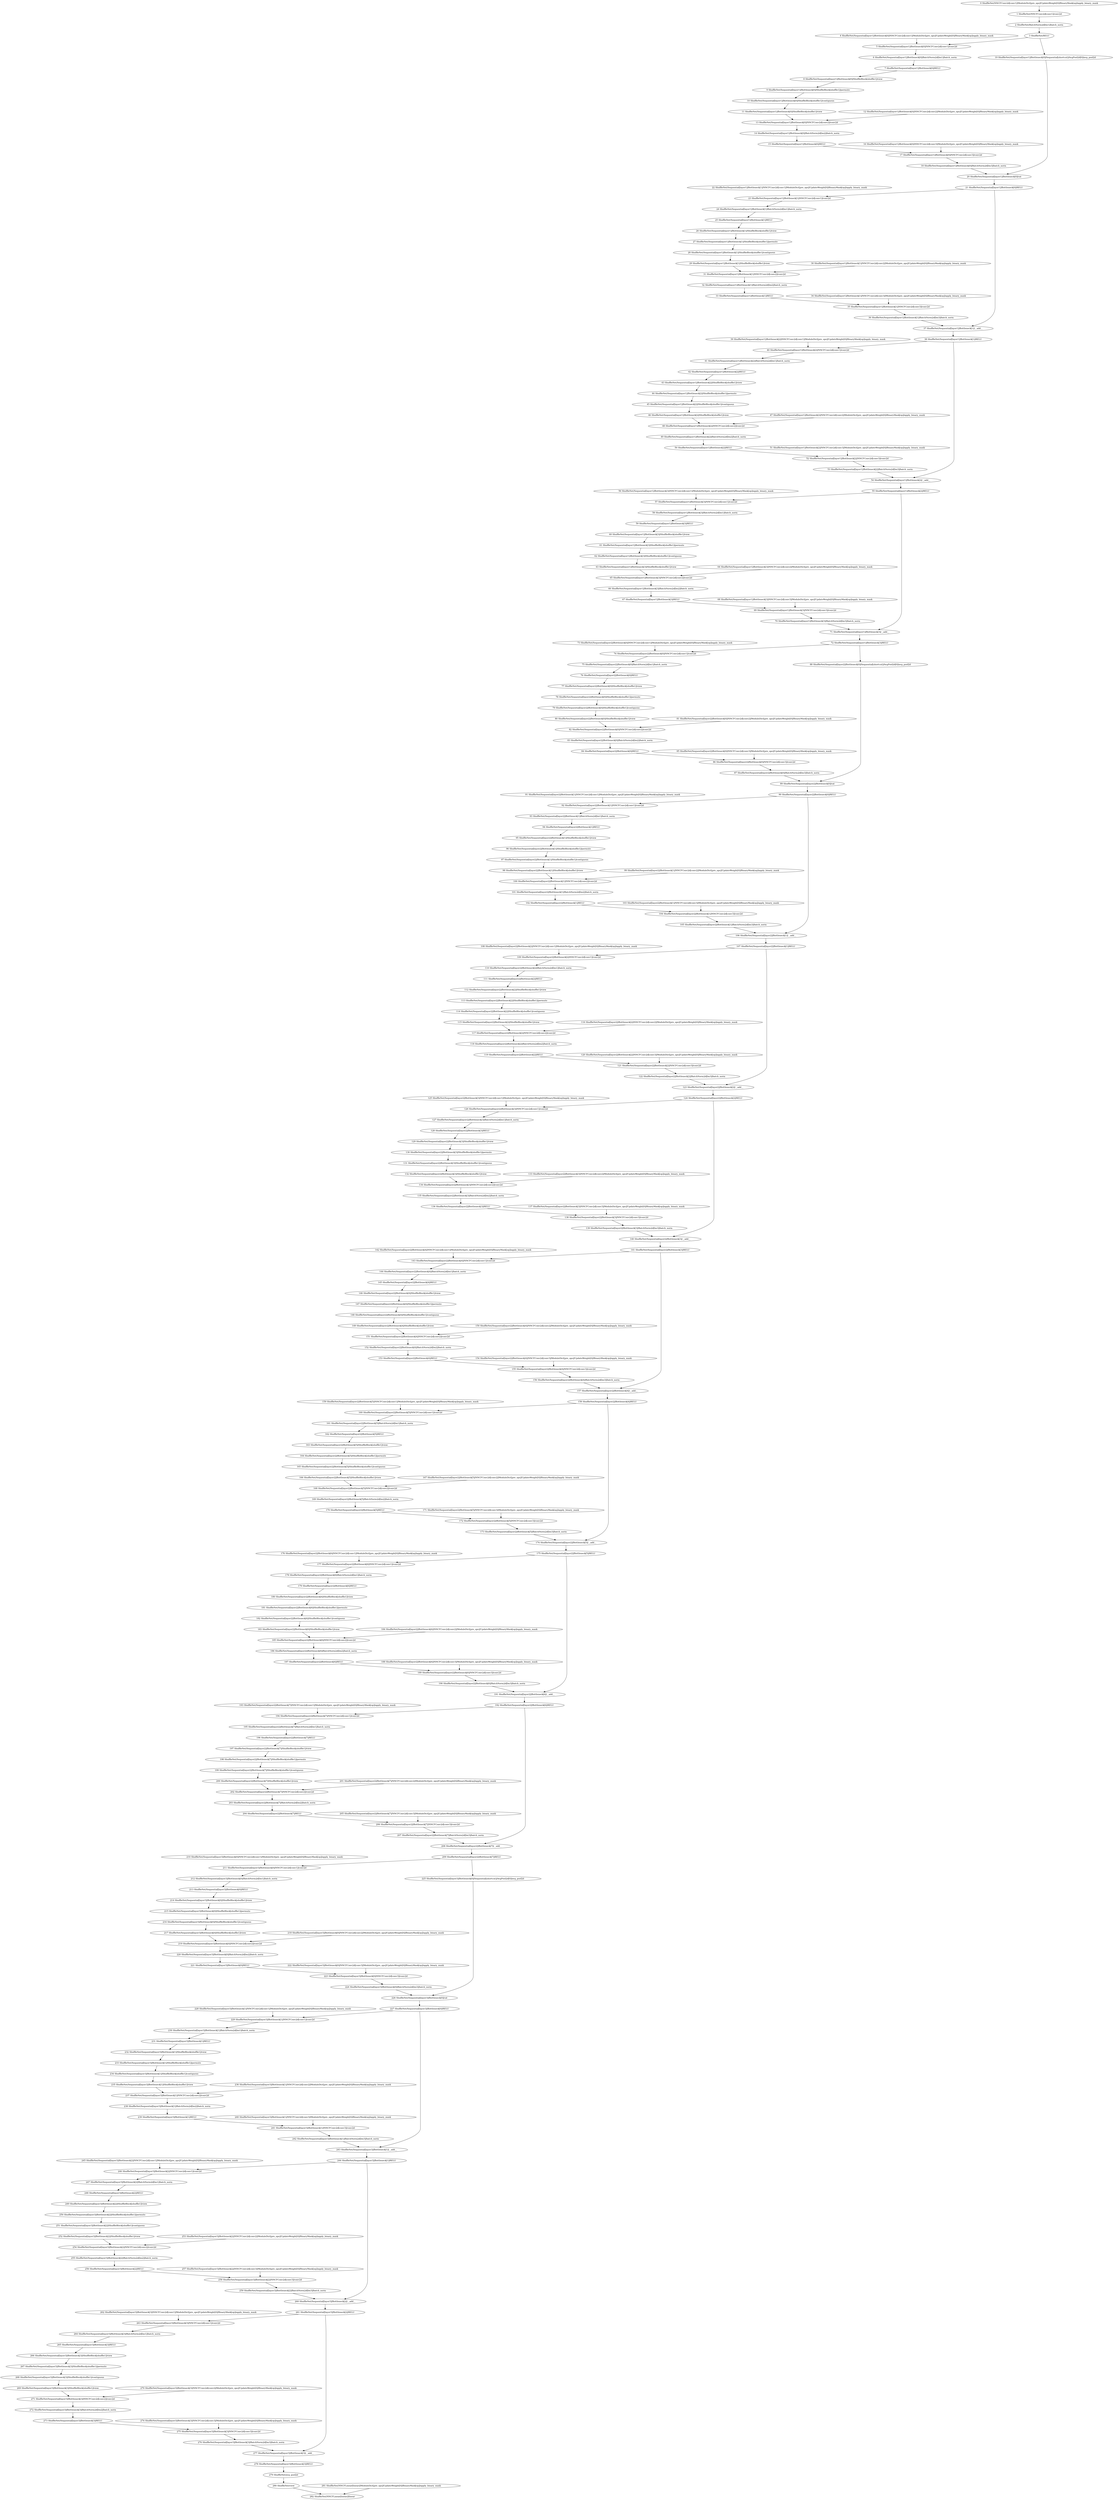 strict digraph  {
"0 ShuffleNet/NNCFConv2d[conv1]/ModuleDict[pre_ops]/UpdateWeight[0]/BinaryMask[op]/apply_binary_mask" [id=0, scope="ShuffleNet/NNCFConv2d[conv1]/ModuleDict[pre_ops]/UpdateWeight[0]/BinaryMask[op]", type=apply_binary_mask];
"1 ShuffleNet/NNCFConv2d[conv1]/conv2d" [id=1, scope="ShuffleNet/NNCFConv2d[conv1]", type=conv2d];
"2 ShuffleNet/BatchNorm2d[bn1]/batch_norm" [id=2, scope="ShuffleNet/BatchNorm2d[bn1]", type=batch_norm];
"3 ShuffleNet/RELU" [id=3, scope=ShuffleNet, type=RELU];
"4 ShuffleNet/Sequential[layer1]/Bottleneck[0]/NNCFConv2d[conv1]/ModuleDict[pre_ops]/UpdateWeight[0]/BinaryMask[op]/apply_binary_mask" [id=4, scope="ShuffleNet/Sequential[layer1]/Bottleneck[0]/NNCFConv2d[conv1]/ModuleDict[pre_ops]/UpdateWeight[0]/BinaryMask[op]", type=apply_binary_mask];
"5 ShuffleNet/Sequential[layer1]/Bottleneck[0]/NNCFConv2d[conv1]/conv2d" [id=5, scope="ShuffleNet/Sequential[layer1]/Bottleneck[0]/NNCFConv2d[conv1]", type=conv2d];
"6 ShuffleNet/Sequential[layer1]/Bottleneck[0]/BatchNorm2d[bn1]/batch_norm" [id=6, scope="ShuffleNet/Sequential[layer1]/Bottleneck[0]/BatchNorm2d[bn1]", type=batch_norm];
"7 ShuffleNet/Sequential[layer1]/Bottleneck[0]/RELU" [id=7, scope="ShuffleNet/Sequential[layer1]/Bottleneck[0]", type=RELU];
"8 ShuffleNet/Sequential[layer1]/Bottleneck[0]/ShuffleBlock[shuffle1]/view" [id=8, scope="ShuffleNet/Sequential[layer1]/Bottleneck[0]/ShuffleBlock[shuffle1]", type=view];
"9 ShuffleNet/Sequential[layer1]/Bottleneck[0]/ShuffleBlock[shuffle1]/permute" [id=9, scope="ShuffleNet/Sequential[layer1]/Bottleneck[0]/ShuffleBlock[shuffle1]", type=permute];
"10 ShuffleNet/Sequential[layer1]/Bottleneck[0]/ShuffleBlock[shuffle1]/contiguous" [id=10, scope="ShuffleNet/Sequential[layer1]/Bottleneck[0]/ShuffleBlock[shuffle1]", type=contiguous];
"11 ShuffleNet/Sequential[layer1]/Bottleneck[0]/ShuffleBlock[shuffle1]/view" [id=11, scope="ShuffleNet/Sequential[layer1]/Bottleneck[0]/ShuffleBlock[shuffle1]", type=view];
"12 ShuffleNet/Sequential[layer1]/Bottleneck[0]/NNCFConv2d[conv2]/ModuleDict[pre_ops]/UpdateWeight[0]/BinaryMask[op]/apply_binary_mask" [id=12, scope="ShuffleNet/Sequential[layer1]/Bottleneck[0]/NNCFConv2d[conv2]/ModuleDict[pre_ops]/UpdateWeight[0]/BinaryMask[op]", type=apply_binary_mask];
"13 ShuffleNet/Sequential[layer1]/Bottleneck[0]/NNCFConv2d[conv2]/conv2d" [id=13, scope="ShuffleNet/Sequential[layer1]/Bottleneck[0]/NNCFConv2d[conv2]", type=conv2d];
"14 ShuffleNet/Sequential[layer1]/Bottleneck[0]/BatchNorm2d[bn2]/batch_norm" [id=14, scope="ShuffleNet/Sequential[layer1]/Bottleneck[0]/BatchNorm2d[bn2]", type=batch_norm];
"15 ShuffleNet/Sequential[layer1]/Bottleneck[0]/RELU" [id=15, scope="ShuffleNet/Sequential[layer1]/Bottleneck[0]", type=RELU];
"16 ShuffleNet/Sequential[layer1]/Bottleneck[0]/NNCFConv2d[conv3]/ModuleDict[pre_ops]/UpdateWeight[0]/BinaryMask[op]/apply_binary_mask" [id=16, scope="ShuffleNet/Sequential[layer1]/Bottleneck[0]/NNCFConv2d[conv3]/ModuleDict[pre_ops]/UpdateWeight[0]/BinaryMask[op]", type=apply_binary_mask];
"17 ShuffleNet/Sequential[layer1]/Bottleneck[0]/NNCFConv2d[conv3]/conv2d" [id=17, scope="ShuffleNet/Sequential[layer1]/Bottleneck[0]/NNCFConv2d[conv3]", type=conv2d];
"18 ShuffleNet/Sequential[layer1]/Bottleneck[0]/BatchNorm2d[bn3]/batch_norm" [id=18, scope="ShuffleNet/Sequential[layer1]/Bottleneck[0]/BatchNorm2d[bn3]", type=batch_norm];
"19 ShuffleNet/Sequential[layer1]/Bottleneck[0]/Sequential[shortcut]/AvgPool2d[0]/avg_pool2d" [id=19, scope="ShuffleNet/Sequential[layer1]/Bottleneck[0]/Sequential[shortcut]/AvgPool2d[0]", type=avg_pool2d];
"20 ShuffleNet/Sequential[layer1]/Bottleneck[0]/cat" [id=20, scope="ShuffleNet/Sequential[layer1]/Bottleneck[0]", type=cat];
"21 ShuffleNet/Sequential[layer1]/Bottleneck[0]/RELU" [id=21, scope="ShuffleNet/Sequential[layer1]/Bottleneck[0]", type=RELU];
"22 ShuffleNet/Sequential[layer1]/Bottleneck[1]/NNCFConv2d[conv1]/ModuleDict[pre_ops]/UpdateWeight[0]/BinaryMask[op]/apply_binary_mask" [id=22, scope="ShuffleNet/Sequential[layer1]/Bottleneck[1]/NNCFConv2d[conv1]/ModuleDict[pre_ops]/UpdateWeight[0]/BinaryMask[op]", type=apply_binary_mask];
"23 ShuffleNet/Sequential[layer1]/Bottleneck[1]/NNCFConv2d[conv1]/conv2d" [id=23, scope="ShuffleNet/Sequential[layer1]/Bottleneck[1]/NNCFConv2d[conv1]", type=conv2d];
"24 ShuffleNet/Sequential[layer1]/Bottleneck[1]/BatchNorm2d[bn1]/batch_norm" [id=24, scope="ShuffleNet/Sequential[layer1]/Bottleneck[1]/BatchNorm2d[bn1]", type=batch_norm];
"25 ShuffleNet/Sequential[layer1]/Bottleneck[1]/RELU" [id=25, scope="ShuffleNet/Sequential[layer1]/Bottleneck[1]", type=RELU];
"26 ShuffleNet/Sequential[layer1]/Bottleneck[1]/ShuffleBlock[shuffle1]/view" [id=26, scope="ShuffleNet/Sequential[layer1]/Bottleneck[1]/ShuffleBlock[shuffle1]", type=view];
"27 ShuffleNet/Sequential[layer1]/Bottleneck[1]/ShuffleBlock[shuffle1]/permute" [id=27, scope="ShuffleNet/Sequential[layer1]/Bottleneck[1]/ShuffleBlock[shuffle1]", type=permute];
"28 ShuffleNet/Sequential[layer1]/Bottleneck[1]/ShuffleBlock[shuffle1]/contiguous" [id=28, scope="ShuffleNet/Sequential[layer1]/Bottleneck[1]/ShuffleBlock[shuffle1]", type=contiguous];
"29 ShuffleNet/Sequential[layer1]/Bottleneck[1]/ShuffleBlock[shuffle1]/view" [id=29, scope="ShuffleNet/Sequential[layer1]/Bottleneck[1]/ShuffleBlock[shuffle1]", type=view];
"30 ShuffleNet/Sequential[layer1]/Bottleneck[1]/NNCFConv2d[conv2]/ModuleDict[pre_ops]/UpdateWeight[0]/BinaryMask[op]/apply_binary_mask" [id=30, scope="ShuffleNet/Sequential[layer1]/Bottleneck[1]/NNCFConv2d[conv2]/ModuleDict[pre_ops]/UpdateWeight[0]/BinaryMask[op]", type=apply_binary_mask];
"31 ShuffleNet/Sequential[layer1]/Bottleneck[1]/NNCFConv2d[conv2]/conv2d" [id=31, scope="ShuffleNet/Sequential[layer1]/Bottleneck[1]/NNCFConv2d[conv2]", type=conv2d];
"32 ShuffleNet/Sequential[layer1]/Bottleneck[1]/BatchNorm2d[bn2]/batch_norm" [id=32, scope="ShuffleNet/Sequential[layer1]/Bottleneck[1]/BatchNorm2d[bn2]", type=batch_norm];
"33 ShuffleNet/Sequential[layer1]/Bottleneck[1]/RELU" [id=33, scope="ShuffleNet/Sequential[layer1]/Bottleneck[1]", type=RELU];
"34 ShuffleNet/Sequential[layer1]/Bottleneck[1]/NNCFConv2d[conv3]/ModuleDict[pre_ops]/UpdateWeight[0]/BinaryMask[op]/apply_binary_mask" [id=34, scope="ShuffleNet/Sequential[layer1]/Bottleneck[1]/NNCFConv2d[conv3]/ModuleDict[pre_ops]/UpdateWeight[0]/BinaryMask[op]", type=apply_binary_mask];
"35 ShuffleNet/Sequential[layer1]/Bottleneck[1]/NNCFConv2d[conv3]/conv2d" [id=35, scope="ShuffleNet/Sequential[layer1]/Bottleneck[1]/NNCFConv2d[conv3]", type=conv2d];
"36 ShuffleNet/Sequential[layer1]/Bottleneck[1]/BatchNorm2d[bn3]/batch_norm" [id=36, scope="ShuffleNet/Sequential[layer1]/Bottleneck[1]/BatchNorm2d[bn3]", type=batch_norm];
"37 ShuffleNet/Sequential[layer1]/Bottleneck[1]/__add__" [id=37, scope="ShuffleNet/Sequential[layer1]/Bottleneck[1]", type=__add__];
"38 ShuffleNet/Sequential[layer1]/Bottleneck[1]/RELU" [id=38, scope="ShuffleNet/Sequential[layer1]/Bottleneck[1]", type=RELU];
"39 ShuffleNet/Sequential[layer1]/Bottleneck[2]/NNCFConv2d[conv1]/ModuleDict[pre_ops]/UpdateWeight[0]/BinaryMask[op]/apply_binary_mask" [id=39, scope="ShuffleNet/Sequential[layer1]/Bottleneck[2]/NNCFConv2d[conv1]/ModuleDict[pre_ops]/UpdateWeight[0]/BinaryMask[op]", type=apply_binary_mask];
"40 ShuffleNet/Sequential[layer1]/Bottleneck[2]/NNCFConv2d[conv1]/conv2d" [id=40, scope="ShuffleNet/Sequential[layer1]/Bottleneck[2]/NNCFConv2d[conv1]", type=conv2d];
"41 ShuffleNet/Sequential[layer1]/Bottleneck[2]/BatchNorm2d[bn1]/batch_norm" [id=41, scope="ShuffleNet/Sequential[layer1]/Bottleneck[2]/BatchNorm2d[bn1]", type=batch_norm];
"42 ShuffleNet/Sequential[layer1]/Bottleneck[2]/RELU" [id=42, scope="ShuffleNet/Sequential[layer1]/Bottleneck[2]", type=RELU];
"43 ShuffleNet/Sequential[layer1]/Bottleneck[2]/ShuffleBlock[shuffle1]/view" [id=43, scope="ShuffleNet/Sequential[layer1]/Bottleneck[2]/ShuffleBlock[shuffle1]", type=view];
"44 ShuffleNet/Sequential[layer1]/Bottleneck[2]/ShuffleBlock[shuffle1]/permute" [id=44, scope="ShuffleNet/Sequential[layer1]/Bottleneck[2]/ShuffleBlock[shuffle1]", type=permute];
"45 ShuffleNet/Sequential[layer1]/Bottleneck[2]/ShuffleBlock[shuffle1]/contiguous" [id=45, scope="ShuffleNet/Sequential[layer1]/Bottleneck[2]/ShuffleBlock[shuffle1]", type=contiguous];
"46 ShuffleNet/Sequential[layer1]/Bottleneck[2]/ShuffleBlock[shuffle1]/view" [id=46, scope="ShuffleNet/Sequential[layer1]/Bottleneck[2]/ShuffleBlock[shuffle1]", type=view];
"47 ShuffleNet/Sequential[layer1]/Bottleneck[2]/NNCFConv2d[conv2]/ModuleDict[pre_ops]/UpdateWeight[0]/BinaryMask[op]/apply_binary_mask" [id=47, scope="ShuffleNet/Sequential[layer1]/Bottleneck[2]/NNCFConv2d[conv2]/ModuleDict[pre_ops]/UpdateWeight[0]/BinaryMask[op]", type=apply_binary_mask];
"48 ShuffleNet/Sequential[layer1]/Bottleneck[2]/NNCFConv2d[conv2]/conv2d" [id=48, scope="ShuffleNet/Sequential[layer1]/Bottleneck[2]/NNCFConv2d[conv2]", type=conv2d];
"49 ShuffleNet/Sequential[layer1]/Bottleneck[2]/BatchNorm2d[bn2]/batch_norm" [id=49, scope="ShuffleNet/Sequential[layer1]/Bottleneck[2]/BatchNorm2d[bn2]", type=batch_norm];
"50 ShuffleNet/Sequential[layer1]/Bottleneck[2]/RELU" [id=50, scope="ShuffleNet/Sequential[layer1]/Bottleneck[2]", type=RELU];
"51 ShuffleNet/Sequential[layer1]/Bottleneck[2]/NNCFConv2d[conv3]/ModuleDict[pre_ops]/UpdateWeight[0]/BinaryMask[op]/apply_binary_mask" [id=51, scope="ShuffleNet/Sequential[layer1]/Bottleneck[2]/NNCFConv2d[conv3]/ModuleDict[pre_ops]/UpdateWeight[0]/BinaryMask[op]", type=apply_binary_mask];
"52 ShuffleNet/Sequential[layer1]/Bottleneck[2]/NNCFConv2d[conv3]/conv2d" [id=52, scope="ShuffleNet/Sequential[layer1]/Bottleneck[2]/NNCFConv2d[conv3]", type=conv2d];
"53 ShuffleNet/Sequential[layer1]/Bottleneck[2]/BatchNorm2d[bn3]/batch_norm" [id=53, scope="ShuffleNet/Sequential[layer1]/Bottleneck[2]/BatchNorm2d[bn3]", type=batch_norm];
"54 ShuffleNet/Sequential[layer1]/Bottleneck[2]/__add__" [id=54, scope="ShuffleNet/Sequential[layer1]/Bottleneck[2]", type=__add__];
"55 ShuffleNet/Sequential[layer1]/Bottleneck[2]/RELU" [id=55, scope="ShuffleNet/Sequential[layer1]/Bottleneck[2]", type=RELU];
"56 ShuffleNet/Sequential[layer1]/Bottleneck[3]/NNCFConv2d[conv1]/ModuleDict[pre_ops]/UpdateWeight[0]/BinaryMask[op]/apply_binary_mask" [id=56, scope="ShuffleNet/Sequential[layer1]/Bottleneck[3]/NNCFConv2d[conv1]/ModuleDict[pre_ops]/UpdateWeight[0]/BinaryMask[op]", type=apply_binary_mask];
"57 ShuffleNet/Sequential[layer1]/Bottleneck[3]/NNCFConv2d[conv1]/conv2d" [id=57, scope="ShuffleNet/Sequential[layer1]/Bottleneck[3]/NNCFConv2d[conv1]", type=conv2d];
"58 ShuffleNet/Sequential[layer1]/Bottleneck[3]/BatchNorm2d[bn1]/batch_norm" [id=58, scope="ShuffleNet/Sequential[layer1]/Bottleneck[3]/BatchNorm2d[bn1]", type=batch_norm];
"59 ShuffleNet/Sequential[layer1]/Bottleneck[3]/RELU" [id=59, scope="ShuffleNet/Sequential[layer1]/Bottleneck[3]", type=RELU];
"60 ShuffleNet/Sequential[layer1]/Bottleneck[3]/ShuffleBlock[shuffle1]/view" [id=60, scope="ShuffleNet/Sequential[layer1]/Bottleneck[3]/ShuffleBlock[shuffle1]", type=view];
"61 ShuffleNet/Sequential[layer1]/Bottleneck[3]/ShuffleBlock[shuffle1]/permute" [id=61, scope="ShuffleNet/Sequential[layer1]/Bottleneck[3]/ShuffleBlock[shuffle1]", type=permute];
"62 ShuffleNet/Sequential[layer1]/Bottleneck[3]/ShuffleBlock[shuffle1]/contiguous" [id=62, scope="ShuffleNet/Sequential[layer1]/Bottleneck[3]/ShuffleBlock[shuffle1]", type=contiguous];
"63 ShuffleNet/Sequential[layer1]/Bottleneck[3]/ShuffleBlock[shuffle1]/view" [id=63, scope="ShuffleNet/Sequential[layer1]/Bottleneck[3]/ShuffleBlock[shuffle1]", type=view];
"64 ShuffleNet/Sequential[layer1]/Bottleneck[3]/NNCFConv2d[conv2]/ModuleDict[pre_ops]/UpdateWeight[0]/BinaryMask[op]/apply_binary_mask" [id=64, scope="ShuffleNet/Sequential[layer1]/Bottleneck[3]/NNCFConv2d[conv2]/ModuleDict[pre_ops]/UpdateWeight[0]/BinaryMask[op]", type=apply_binary_mask];
"65 ShuffleNet/Sequential[layer1]/Bottleneck[3]/NNCFConv2d[conv2]/conv2d" [id=65, scope="ShuffleNet/Sequential[layer1]/Bottleneck[3]/NNCFConv2d[conv2]", type=conv2d];
"66 ShuffleNet/Sequential[layer1]/Bottleneck[3]/BatchNorm2d[bn2]/batch_norm" [id=66, scope="ShuffleNet/Sequential[layer1]/Bottleneck[3]/BatchNorm2d[bn2]", type=batch_norm];
"67 ShuffleNet/Sequential[layer1]/Bottleneck[3]/RELU" [id=67, scope="ShuffleNet/Sequential[layer1]/Bottleneck[3]", type=RELU];
"68 ShuffleNet/Sequential[layer1]/Bottleneck[3]/NNCFConv2d[conv3]/ModuleDict[pre_ops]/UpdateWeight[0]/BinaryMask[op]/apply_binary_mask" [id=68, scope="ShuffleNet/Sequential[layer1]/Bottleneck[3]/NNCFConv2d[conv3]/ModuleDict[pre_ops]/UpdateWeight[0]/BinaryMask[op]", type=apply_binary_mask];
"69 ShuffleNet/Sequential[layer1]/Bottleneck[3]/NNCFConv2d[conv3]/conv2d" [id=69, scope="ShuffleNet/Sequential[layer1]/Bottleneck[3]/NNCFConv2d[conv3]", type=conv2d];
"70 ShuffleNet/Sequential[layer1]/Bottleneck[3]/BatchNorm2d[bn3]/batch_norm" [id=70, scope="ShuffleNet/Sequential[layer1]/Bottleneck[3]/BatchNorm2d[bn3]", type=batch_norm];
"71 ShuffleNet/Sequential[layer1]/Bottleneck[3]/__add__" [id=71, scope="ShuffleNet/Sequential[layer1]/Bottleneck[3]", type=__add__];
"72 ShuffleNet/Sequential[layer1]/Bottleneck[3]/RELU" [id=72, scope="ShuffleNet/Sequential[layer1]/Bottleneck[3]", type=RELU];
"73 ShuffleNet/Sequential[layer2]/Bottleneck[0]/NNCFConv2d[conv1]/ModuleDict[pre_ops]/UpdateWeight[0]/BinaryMask[op]/apply_binary_mask" [id=73, scope="ShuffleNet/Sequential[layer2]/Bottleneck[0]/NNCFConv2d[conv1]/ModuleDict[pre_ops]/UpdateWeight[0]/BinaryMask[op]", type=apply_binary_mask];
"74 ShuffleNet/Sequential[layer2]/Bottleneck[0]/NNCFConv2d[conv1]/conv2d" [id=74, scope="ShuffleNet/Sequential[layer2]/Bottleneck[0]/NNCFConv2d[conv1]", type=conv2d];
"75 ShuffleNet/Sequential[layer2]/Bottleneck[0]/BatchNorm2d[bn1]/batch_norm" [id=75, scope="ShuffleNet/Sequential[layer2]/Bottleneck[0]/BatchNorm2d[bn1]", type=batch_norm];
"76 ShuffleNet/Sequential[layer2]/Bottleneck[0]/RELU" [id=76, scope="ShuffleNet/Sequential[layer2]/Bottleneck[0]", type=RELU];
"77 ShuffleNet/Sequential[layer2]/Bottleneck[0]/ShuffleBlock[shuffle1]/view" [id=77, scope="ShuffleNet/Sequential[layer2]/Bottleneck[0]/ShuffleBlock[shuffle1]", type=view];
"78 ShuffleNet/Sequential[layer2]/Bottleneck[0]/ShuffleBlock[shuffle1]/permute" [id=78, scope="ShuffleNet/Sequential[layer2]/Bottleneck[0]/ShuffleBlock[shuffle1]", type=permute];
"79 ShuffleNet/Sequential[layer2]/Bottleneck[0]/ShuffleBlock[shuffle1]/contiguous" [id=79, scope="ShuffleNet/Sequential[layer2]/Bottleneck[0]/ShuffleBlock[shuffle1]", type=contiguous];
"80 ShuffleNet/Sequential[layer2]/Bottleneck[0]/ShuffleBlock[shuffle1]/view" [id=80, scope="ShuffleNet/Sequential[layer2]/Bottleneck[0]/ShuffleBlock[shuffle1]", type=view];
"81 ShuffleNet/Sequential[layer2]/Bottleneck[0]/NNCFConv2d[conv2]/ModuleDict[pre_ops]/UpdateWeight[0]/BinaryMask[op]/apply_binary_mask" [id=81, scope="ShuffleNet/Sequential[layer2]/Bottleneck[0]/NNCFConv2d[conv2]/ModuleDict[pre_ops]/UpdateWeight[0]/BinaryMask[op]", type=apply_binary_mask];
"82 ShuffleNet/Sequential[layer2]/Bottleneck[0]/NNCFConv2d[conv2]/conv2d" [id=82, scope="ShuffleNet/Sequential[layer2]/Bottleneck[0]/NNCFConv2d[conv2]", type=conv2d];
"83 ShuffleNet/Sequential[layer2]/Bottleneck[0]/BatchNorm2d[bn2]/batch_norm" [id=83, scope="ShuffleNet/Sequential[layer2]/Bottleneck[0]/BatchNorm2d[bn2]", type=batch_norm];
"84 ShuffleNet/Sequential[layer2]/Bottleneck[0]/RELU" [id=84, scope="ShuffleNet/Sequential[layer2]/Bottleneck[0]", type=RELU];
"85 ShuffleNet/Sequential[layer2]/Bottleneck[0]/NNCFConv2d[conv3]/ModuleDict[pre_ops]/UpdateWeight[0]/BinaryMask[op]/apply_binary_mask" [id=85, scope="ShuffleNet/Sequential[layer2]/Bottleneck[0]/NNCFConv2d[conv3]/ModuleDict[pre_ops]/UpdateWeight[0]/BinaryMask[op]", type=apply_binary_mask];
"86 ShuffleNet/Sequential[layer2]/Bottleneck[0]/NNCFConv2d[conv3]/conv2d" [id=86, scope="ShuffleNet/Sequential[layer2]/Bottleneck[0]/NNCFConv2d[conv3]", type=conv2d];
"87 ShuffleNet/Sequential[layer2]/Bottleneck[0]/BatchNorm2d[bn3]/batch_norm" [id=87, scope="ShuffleNet/Sequential[layer2]/Bottleneck[0]/BatchNorm2d[bn3]", type=batch_norm];
"88 ShuffleNet/Sequential[layer2]/Bottleneck[0]/Sequential[shortcut]/AvgPool2d[0]/avg_pool2d" [id=88, scope="ShuffleNet/Sequential[layer2]/Bottleneck[0]/Sequential[shortcut]/AvgPool2d[0]", type=avg_pool2d];
"89 ShuffleNet/Sequential[layer2]/Bottleneck[0]/cat" [id=89, scope="ShuffleNet/Sequential[layer2]/Bottleneck[0]", type=cat];
"90 ShuffleNet/Sequential[layer2]/Bottleneck[0]/RELU" [id=90, scope="ShuffleNet/Sequential[layer2]/Bottleneck[0]", type=RELU];
"91 ShuffleNet/Sequential[layer2]/Bottleneck[1]/NNCFConv2d[conv1]/ModuleDict[pre_ops]/UpdateWeight[0]/BinaryMask[op]/apply_binary_mask" [id=91, scope="ShuffleNet/Sequential[layer2]/Bottleneck[1]/NNCFConv2d[conv1]/ModuleDict[pre_ops]/UpdateWeight[0]/BinaryMask[op]", type=apply_binary_mask];
"92 ShuffleNet/Sequential[layer2]/Bottleneck[1]/NNCFConv2d[conv1]/conv2d" [id=92, scope="ShuffleNet/Sequential[layer2]/Bottleneck[1]/NNCFConv2d[conv1]", type=conv2d];
"93 ShuffleNet/Sequential[layer2]/Bottleneck[1]/BatchNorm2d[bn1]/batch_norm" [id=93, scope="ShuffleNet/Sequential[layer2]/Bottleneck[1]/BatchNorm2d[bn1]", type=batch_norm];
"94 ShuffleNet/Sequential[layer2]/Bottleneck[1]/RELU" [id=94, scope="ShuffleNet/Sequential[layer2]/Bottleneck[1]", type=RELU];
"95 ShuffleNet/Sequential[layer2]/Bottleneck[1]/ShuffleBlock[shuffle1]/view" [id=95, scope="ShuffleNet/Sequential[layer2]/Bottleneck[1]/ShuffleBlock[shuffle1]", type=view];
"96 ShuffleNet/Sequential[layer2]/Bottleneck[1]/ShuffleBlock[shuffle1]/permute" [id=96, scope="ShuffleNet/Sequential[layer2]/Bottleneck[1]/ShuffleBlock[shuffle1]", type=permute];
"97 ShuffleNet/Sequential[layer2]/Bottleneck[1]/ShuffleBlock[shuffle1]/contiguous" [id=97, scope="ShuffleNet/Sequential[layer2]/Bottleneck[1]/ShuffleBlock[shuffle1]", type=contiguous];
"98 ShuffleNet/Sequential[layer2]/Bottleneck[1]/ShuffleBlock[shuffle1]/view" [id=98, scope="ShuffleNet/Sequential[layer2]/Bottleneck[1]/ShuffleBlock[shuffle1]", type=view];
"99 ShuffleNet/Sequential[layer2]/Bottleneck[1]/NNCFConv2d[conv2]/ModuleDict[pre_ops]/UpdateWeight[0]/BinaryMask[op]/apply_binary_mask" [id=99, scope="ShuffleNet/Sequential[layer2]/Bottleneck[1]/NNCFConv2d[conv2]/ModuleDict[pre_ops]/UpdateWeight[0]/BinaryMask[op]", type=apply_binary_mask];
"100 ShuffleNet/Sequential[layer2]/Bottleneck[1]/NNCFConv2d[conv2]/conv2d" [id=100, scope="ShuffleNet/Sequential[layer2]/Bottleneck[1]/NNCFConv2d[conv2]", type=conv2d];
"101 ShuffleNet/Sequential[layer2]/Bottleneck[1]/BatchNorm2d[bn2]/batch_norm" [id=101, scope="ShuffleNet/Sequential[layer2]/Bottleneck[1]/BatchNorm2d[bn2]", type=batch_norm];
"102 ShuffleNet/Sequential[layer2]/Bottleneck[1]/RELU" [id=102, scope="ShuffleNet/Sequential[layer2]/Bottleneck[1]", type=RELU];
"103 ShuffleNet/Sequential[layer2]/Bottleneck[1]/NNCFConv2d[conv3]/ModuleDict[pre_ops]/UpdateWeight[0]/BinaryMask[op]/apply_binary_mask" [id=103, scope="ShuffleNet/Sequential[layer2]/Bottleneck[1]/NNCFConv2d[conv3]/ModuleDict[pre_ops]/UpdateWeight[0]/BinaryMask[op]", type=apply_binary_mask];
"104 ShuffleNet/Sequential[layer2]/Bottleneck[1]/NNCFConv2d[conv3]/conv2d" [id=104, scope="ShuffleNet/Sequential[layer2]/Bottleneck[1]/NNCFConv2d[conv3]", type=conv2d];
"105 ShuffleNet/Sequential[layer2]/Bottleneck[1]/BatchNorm2d[bn3]/batch_norm" [id=105, scope="ShuffleNet/Sequential[layer2]/Bottleneck[1]/BatchNorm2d[bn3]", type=batch_norm];
"106 ShuffleNet/Sequential[layer2]/Bottleneck[1]/__add__" [id=106, scope="ShuffleNet/Sequential[layer2]/Bottleneck[1]", type=__add__];
"107 ShuffleNet/Sequential[layer2]/Bottleneck[1]/RELU" [id=107, scope="ShuffleNet/Sequential[layer2]/Bottleneck[1]", type=RELU];
"108 ShuffleNet/Sequential[layer2]/Bottleneck[2]/NNCFConv2d[conv1]/ModuleDict[pre_ops]/UpdateWeight[0]/BinaryMask[op]/apply_binary_mask" [id=108, scope="ShuffleNet/Sequential[layer2]/Bottleneck[2]/NNCFConv2d[conv1]/ModuleDict[pre_ops]/UpdateWeight[0]/BinaryMask[op]", type=apply_binary_mask];
"109 ShuffleNet/Sequential[layer2]/Bottleneck[2]/NNCFConv2d[conv1]/conv2d" [id=109, scope="ShuffleNet/Sequential[layer2]/Bottleneck[2]/NNCFConv2d[conv1]", type=conv2d];
"110 ShuffleNet/Sequential[layer2]/Bottleneck[2]/BatchNorm2d[bn1]/batch_norm" [id=110, scope="ShuffleNet/Sequential[layer2]/Bottleneck[2]/BatchNorm2d[bn1]", type=batch_norm];
"111 ShuffleNet/Sequential[layer2]/Bottleneck[2]/RELU" [id=111, scope="ShuffleNet/Sequential[layer2]/Bottleneck[2]", type=RELU];
"112 ShuffleNet/Sequential[layer2]/Bottleneck[2]/ShuffleBlock[shuffle1]/view" [id=112, scope="ShuffleNet/Sequential[layer2]/Bottleneck[2]/ShuffleBlock[shuffle1]", type=view];
"113 ShuffleNet/Sequential[layer2]/Bottleneck[2]/ShuffleBlock[shuffle1]/permute" [id=113, scope="ShuffleNet/Sequential[layer2]/Bottleneck[2]/ShuffleBlock[shuffle1]", type=permute];
"114 ShuffleNet/Sequential[layer2]/Bottleneck[2]/ShuffleBlock[shuffle1]/contiguous" [id=114, scope="ShuffleNet/Sequential[layer2]/Bottleneck[2]/ShuffleBlock[shuffle1]", type=contiguous];
"115 ShuffleNet/Sequential[layer2]/Bottleneck[2]/ShuffleBlock[shuffle1]/view" [id=115, scope="ShuffleNet/Sequential[layer2]/Bottleneck[2]/ShuffleBlock[shuffle1]", type=view];
"116 ShuffleNet/Sequential[layer2]/Bottleneck[2]/NNCFConv2d[conv2]/ModuleDict[pre_ops]/UpdateWeight[0]/BinaryMask[op]/apply_binary_mask" [id=116, scope="ShuffleNet/Sequential[layer2]/Bottleneck[2]/NNCFConv2d[conv2]/ModuleDict[pre_ops]/UpdateWeight[0]/BinaryMask[op]", type=apply_binary_mask];
"117 ShuffleNet/Sequential[layer2]/Bottleneck[2]/NNCFConv2d[conv2]/conv2d" [id=117, scope="ShuffleNet/Sequential[layer2]/Bottleneck[2]/NNCFConv2d[conv2]", type=conv2d];
"118 ShuffleNet/Sequential[layer2]/Bottleneck[2]/BatchNorm2d[bn2]/batch_norm" [id=118, scope="ShuffleNet/Sequential[layer2]/Bottleneck[2]/BatchNorm2d[bn2]", type=batch_norm];
"119 ShuffleNet/Sequential[layer2]/Bottleneck[2]/RELU" [id=119, scope="ShuffleNet/Sequential[layer2]/Bottleneck[2]", type=RELU];
"120 ShuffleNet/Sequential[layer2]/Bottleneck[2]/NNCFConv2d[conv3]/ModuleDict[pre_ops]/UpdateWeight[0]/BinaryMask[op]/apply_binary_mask" [id=120, scope="ShuffleNet/Sequential[layer2]/Bottleneck[2]/NNCFConv2d[conv3]/ModuleDict[pre_ops]/UpdateWeight[0]/BinaryMask[op]", type=apply_binary_mask];
"121 ShuffleNet/Sequential[layer2]/Bottleneck[2]/NNCFConv2d[conv3]/conv2d" [id=121, scope="ShuffleNet/Sequential[layer2]/Bottleneck[2]/NNCFConv2d[conv3]", type=conv2d];
"122 ShuffleNet/Sequential[layer2]/Bottleneck[2]/BatchNorm2d[bn3]/batch_norm" [id=122, scope="ShuffleNet/Sequential[layer2]/Bottleneck[2]/BatchNorm2d[bn3]", type=batch_norm];
"123 ShuffleNet/Sequential[layer2]/Bottleneck[2]/__add__" [id=123, scope="ShuffleNet/Sequential[layer2]/Bottleneck[2]", type=__add__];
"124 ShuffleNet/Sequential[layer2]/Bottleneck[2]/RELU" [id=124, scope="ShuffleNet/Sequential[layer2]/Bottleneck[2]", type=RELU];
"125 ShuffleNet/Sequential[layer2]/Bottleneck[3]/NNCFConv2d[conv1]/ModuleDict[pre_ops]/UpdateWeight[0]/BinaryMask[op]/apply_binary_mask" [id=125, scope="ShuffleNet/Sequential[layer2]/Bottleneck[3]/NNCFConv2d[conv1]/ModuleDict[pre_ops]/UpdateWeight[0]/BinaryMask[op]", type=apply_binary_mask];
"126 ShuffleNet/Sequential[layer2]/Bottleneck[3]/NNCFConv2d[conv1]/conv2d" [id=126, scope="ShuffleNet/Sequential[layer2]/Bottleneck[3]/NNCFConv2d[conv1]", type=conv2d];
"127 ShuffleNet/Sequential[layer2]/Bottleneck[3]/BatchNorm2d[bn1]/batch_norm" [id=127, scope="ShuffleNet/Sequential[layer2]/Bottleneck[3]/BatchNorm2d[bn1]", type=batch_norm];
"128 ShuffleNet/Sequential[layer2]/Bottleneck[3]/RELU" [id=128, scope="ShuffleNet/Sequential[layer2]/Bottleneck[3]", type=RELU];
"129 ShuffleNet/Sequential[layer2]/Bottleneck[3]/ShuffleBlock[shuffle1]/view" [id=129, scope="ShuffleNet/Sequential[layer2]/Bottleneck[3]/ShuffleBlock[shuffle1]", type=view];
"130 ShuffleNet/Sequential[layer2]/Bottleneck[3]/ShuffleBlock[shuffle1]/permute" [id=130, scope="ShuffleNet/Sequential[layer2]/Bottleneck[3]/ShuffleBlock[shuffle1]", type=permute];
"131 ShuffleNet/Sequential[layer2]/Bottleneck[3]/ShuffleBlock[shuffle1]/contiguous" [id=131, scope="ShuffleNet/Sequential[layer2]/Bottleneck[3]/ShuffleBlock[shuffle1]", type=contiguous];
"132 ShuffleNet/Sequential[layer2]/Bottleneck[3]/ShuffleBlock[shuffle1]/view" [id=132, scope="ShuffleNet/Sequential[layer2]/Bottleneck[3]/ShuffleBlock[shuffle1]", type=view];
"133 ShuffleNet/Sequential[layer2]/Bottleneck[3]/NNCFConv2d[conv2]/ModuleDict[pre_ops]/UpdateWeight[0]/BinaryMask[op]/apply_binary_mask" [id=133, scope="ShuffleNet/Sequential[layer2]/Bottleneck[3]/NNCFConv2d[conv2]/ModuleDict[pre_ops]/UpdateWeight[0]/BinaryMask[op]", type=apply_binary_mask];
"134 ShuffleNet/Sequential[layer2]/Bottleneck[3]/NNCFConv2d[conv2]/conv2d" [id=134, scope="ShuffleNet/Sequential[layer2]/Bottleneck[3]/NNCFConv2d[conv2]", type=conv2d];
"135 ShuffleNet/Sequential[layer2]/Bottleneck[3]/BatchNorm2d[bn2]/batch_norm" [id=135, scope="ShuffleNet/Sequential[layer2]/Bottleneck[3]/BatchNorm2d[bn2]", type=batch_norm];
"136 ShuffleNet/Sequential[layer2]/Bottleneck[3]/RELU" [id=136, scope="ShuffleNet/Sequential[layer2]/Bottleneck[3]", type=RELU];
"137 ShuffleNet/Sequential[layer2]/Bottleneck[3]/NNCFConv2d[conv3]/ModuleDict[pre_ops]/UpdateWeight[0]/BinaryMask[op]/apply_binary_mask" [id=137, scope="ShuffleNet/Sequential[layer2]/Bottleneck[3]/NNCFConv2d[conv3]/ModuleDict[pre_ops]/UpdateWeight[0]/BinaryMask[op]", type=apply_binary_mask];
"138 ShuffleNet/Sequential[layer2]/Bottleneck[3]/NNCFConv2d[conv3]/conv2d" [id=138, scope="ShuffleNet/Sequential[layer2]/Bottleneck[3]/NNCFConv2d[conv3]", type=conv2d];
"139 ShuffleNet/Sequential[layer2]/Bottleneck[3]/BatchNorm2d[bn3]/batch_norm" [id=139, scope="ShuffleNet/Sequential[layer2]/Bottleneck[3]/BatchNorm2d[bn3]", type=batch_norm];
"140 ShuffleNet/Sequential[layer2]/Bottleneck[3]/__add__" [id=140, scope="ShuffleNet/Sequential[layer2]/Bottleneck[3]", type=__add__];
"141 ShuffleNet/Sequential[layer2]/Bottleneck[3]/RELU" [id=141, scope="ShuffleNet/Sequential[layer2]/Bottleneck[3]", type=RELU];
"142 ShuffleNet/Sequential[layer2]/Bottleneck[4]/NNCFConv2d[conv1]/ModuleDict[pre_ops]/UpdateWeight[0]/BinaryMask[op]/apply_binary_mask" [id=142, scope="ShuffleNet/Sequential[layer2]/Bottleneck[4]/NNCFConv2d[conv1]/ModuleDict[pre_ops]/UpdateWeight[0]/BinaryMask[op]", type=apply_binary_mask];
"143 ShuffleNet/Sequential[layer2]/Bottleneck[4]/NNCFConv2d[conv1]/conv2d" [id=143, scope="ShuffleNet/Sequential[layer2]/Bottleneck[4]/NNCFConv2d[conv1]", type=conv2d];
"144 ShuffleNet/Sequential[layer2]/Bottleneck[4]/BatchNorm2d[bn1]/batch_norm" [id=144, scope="ShuffleNet/Sequential[layer2]/Bottleneck[4]/BatchNorm2d[bn1]", type=batch_norm];
"145 ShuffleNet/Sequential[layer2]/Bottleneck[4]/RELU" [id=145, scope="ShuffleNet/Sequential[layer2]/Bottleneck[4]", type=RELU];
"146 ShuffleNet/Sequential[layer2]/Bottleneck[4]/ShuffleBlock[shuffle1]/view" [id=146, scope="ShuffleNet/Sequential[layer2]/Bottleneck[4]/ShuffleBlock[shuffle1]", type=view];
"147 ShuffleNet/Sequential[layer2]/Bottleneck[4]/ShuffleBlock[shuffle1]/permute" [id=147, scope="ShuffleNet/Sequential[layer2]/Bottleneck[4]/ShuffleBlock[shuffle1]", type=permute];
"148 ShuffleNet/Sequential[layer2]/Bottleneck[4]/ShuffleBlock[shuffle1]/contiguous" [id=148, scope="ShuffleNet/Sequential[layer2]/Bottleneck[4]/ShuffleBlock[shuffle1]", type=contiguous];
"149 ShuffleNet/Sequential[layer2]/Bottleneck[4]/ShuffleBlock[shuffle1]/view" [id=149, scope="ShuffleNet/Sequential[layer2]/Bottleneck[4]/ShuffleBlock[shuffle1]", type=view];
"150 ShuffleNet/Sequential[layer2]/Bottleneck[4]/NNCFConv2d[conv2]/ModuleDict[pre_ops]/UpdateWeight[0]/BinaryMask[op]/apply_binary_mask" [id=150, scope="ShuffleNet/Sequential[layer2]/Bottleneck[4]/NNCFConv2d[conv2]/ModuleDict[pre_ops]/UpdateWeight[0]/BinaryMask[op]", type=apply_binary_mask];
"151 ShuffleNet/Sequential[layer2]/Bottleneck[4]/NNCFConv2d[conv2]/conv2d" [id=151, scope="ShuffleNet/Sequential[layer2]/Bottleneck[4]/NNCFConv2d[conv2]", type=conv2d];
"152 ShuffleNet/Sequential[layer2]/Bottleneck[4]/BatchNorm2d[bn2]/batch_norm" [id=152, scope="ShuffleNet/Sequential[layer2]/Bottleneck[4]/BatchNorm2d[bn2]", type=batch_norm];
"153 ShuffleNet/Sequential[layer2]/Bottleneck[4]/RELU" [id=153, scope="ShuffleNet/Sequential[layer2]/Bottleneck[4]", type=RELU];
"154 ShuffleNet/Sequential[layer2]/Bottleneck[4]/NNCFConv2d[conv3]/ModuleDict[pre_ops]/UpdateWeight[0]/BinaryMask[op]/apply_binary_mask" [id=154, scope="ShuffleNet/Sequential[layer2]/Bottleneck[4]/NNCFConv2d[conv3]/ModuleDict[pre_ops]/UpdateWeight[0]/BinaryMask[op]", type=apply_binary_mask];
"155 ShuffleNet/Sequential[layer2]/Bottleneck[4]/NNCFConv2d[conv3]/conv2d" [id=155, scope="ShuffleNet/Sequential[layer2]/Bottleneck[4]/NNCFConv2d[conv3]", type=conv2d];
"156 ShuffleNet/Sequential[layer2]/Bottleneck[4]/BatchNorm2d[bn3]/batch_norm" [id=156, scope="ShuffleNet/Sequential[layer2]/Bottleneck[4]/BatchNorm2d[bn3]", type=batch_norm];
"157 ShuffleNet/Sequential[layer2]/Bottleneck[4]/__add__" [id=157, scope="ShuffleNet/Sequential[layer2]/Bottleneck[4]", type=__add__];
"158 ShuffleNet/Sequential[layer2]/Bottleneck[4]/RELU" [id=158, scope="ShuffleNet/Sequential[layer2]/Bottleneck[4]", type=RELU];
"159 ShuffleNet/Sequential[layer2]/Bottleneck[5]/NNCFConv2d[conv1]/ModuleDict[pre_ops]/UpdateWeight[0]/BinaryMask[op]/apply_binary_mask" [id=159, scope="ShuffleNet/Sequential[layer2]/Bottleneck[5]/NNCFConv2d[conv1]/ModuleDict[pre_ops]/UpdateWeight[0]/BinaryMask[op]", type=apply_binary_mask];
"160 ShuffleNet/Sequential[layer2]/Bottleneck[5]/NNCFConv2d[conv1]/conv2d" [id=160, scope="ShuffleNet/Sequential[layer2]/Bottleneck[5]/NNCFConv2d[conv1]", type=conv2d];
"161 ShuffleNet/Sequential[layer2]/Bottleneck[5]/BatchNorm2d[bn1]/batch_norm" [id=161, scope="ShuffleNet/Sequential[layer2]/Bottleneck[5]/BatchNorm2d[bn1]", type=batch_norm];
"162 ShuffleNet/Sequential[layer2]/Bottleneck[5]/RELU" [id=162, scope="ShuffleNet/Sequential[layer2]/Bottleneck[5]", type=RELU];
"163 ShuffleNet/Sequential[layer2]/Bottleneck[5]/ShuffleBlock[shuffle1]/view" [id=163, scope="ShuffleNet/Sequential[layer2]/Bottleneck[5]/ShuffleBlock[shuffle1]", type=view];
"164 ShuffleNet/Sequential[layer2]/Bottleneck[5]/ShuffleBlock[shuffle1]/permute" [id=164, scope="ShuffleNet/Sequential[layer2]/Bottleneck[5]/ShuffleBlock[shuffle1]", type=permute];
"165 ShuffleNet/Sequential[layer2]/Bottleneck[5]/ShuffleBlock[shuffle1]/contiguous" [id=165, scope="ShuffleNet/Sequential[layer2]/Bottleneck[5]/ShuffleBlock[shuffle1]", type=contiguous];
"166 ShuffleNet/Sequential[layer2]/Bottleneck[5]/ShuffleBlock[shuffle1]/view" [id=166, scope="ShuffleNet/Sequential[layer2]/Bottleneck[5]/ShuffleBlock[shuffle1]", type=view];
"167 ShuffleNet/Sequential[layer2]/Bottleneck[5]/NNCFConv2d[conv2]/ModuleDict[pre_ops]/UpdateWeight[0]/BinaryMask[op]/apply_binary_mask" [id=167, scope="ShuffleNet/Sequential[layer2]/Bottleneck[5]/NNCFConv2d[conv2]/ModuleDict[pre_ops]/UpdateWeight[0]/BinaryMask[op]", type=apply_binary_mask];
"168 ShuffleNet/Sequential[layer2]/Bottleneck[5]/NNCFConv2d[conv2]/conv2d" [id=168, scope="ShuffleNet/Sequential[layer2]/Bottleneck[5]/NNCFConv2d[conv2]", type=conv2d];
"169 ShuffleNet/Sequential[layer2]/Bottleneck[5]/BatchNorm2d[bn2]/batch_norm" [id=169, scope="ShuffleNet/Sequential[layer2]/Bottleneck[5]/BatchNorm2d[bn2]", type=batch_norm];
"170 ShuffleNet/Sequential[layer2]/Bottleneck[5]/RELU" [id=170, scope="ShuffleNet/Sequential[layer2]/Bottleneck[5]", type=RELU];
"171 ShuffleNet/Sequential[layer2]/Bottleneck[5]/NNCFConv2d[conv3]/ModuleDict[pre_ops]/UpdateWeight[0]/BinaryMask[op]/apply_binary_mask" [id=171, scope="ShuffleNet/Sequential[layer2]/Bottleneck[5]/NNCFConv2d[conv3]/ModuleDict[pre_ops]/UpdateWeight[0]/BinaryMask[op]", type=apply_binary_mask];
"172 ShuffleNet/Sequential[layer2]/Bottleneck[5]/NNCFConv2d[conv3]/conv2d" [id=172, scope="ShuffleNet/Sequential[layer2]/Bottleneck[5]/NNCFConv2d[conv3]", type=conv2d];
"173 ShuffleNet/Sequential[layer2]/Bottleneck[5]/BatchNorm2d[bn3]/batch_norm" [id=173, scope="ShuffleNet/Sequential[layer2]/Bottleneck[5]/BatchNorm2d[bn3]", type=batch_norm];
"174 ShuffleNet/Sequential[layer2]/Bottleneck[5]/__add__" [id=174, scope="ShuffleNet/Sequential[layer2]/Bottleneck[5]", type=__add__];
"175 ShuffleNet/Sequential[layer2]/Bottleneck[5]/RELU" [id=175, scope="ShuffleNet/Sequential[layer2]/Bottleneck[5]", type=RELU];
"176 ShuffleNet/Sequential[layer2]/Bottleneck[6]/NNCFConv2d[conv1]/ModuleDict[pre_ops]/UpdateWeight[0]/BinaryMask[op]/apply_binary_mask" [id=176, scope="ShuffleNet/Sequential[layer2]/Bottleneck[6]/NNCFConv2d[conv1]/ModuleDict[pre_ops]/UpdateWeight[0]/BinaryMask[op]", type=apply_binary_mask];
"177 ShuffleNet/Sequential[layer2]/Bottleneck[6]/NNCFConv2d[conv1]/conv2d" [id=177, scope="ShuffleNet/Sequential[layer2]/Bottleneck[6]/NNCFConv2d[conv1]", type=conv2d];
"178 ShuffleNet/Sequential[layer2]/Bottleneck[6]/BatchNorm2d[bn1]/batch_norm" [id=178, scope="ShuffleNet/Sequential[layer2]/Bottleneck[6]/BatchNorm2d[bn1]", type=batch_norm];
"179 ShuffleNet/Sequential[layer2]/Bottleneck[6]/RELU" [id=179, scope="ShuffleNet/Sequential[layer2]/Bottleneck[6]", type=RELU];
"180 ShuffleNet/Sequential[layer2]/Bottleneck[6]/ShuffleBlock[shuffle1]/view" [id=180, scope="ShuffleNet/Sequential[layer2]/Bottleneck[6]/ShuffleBlock[shuffle1]", type=view];
"181 ShuffleNet/Sequential[layer2]/Bottleneck[6]/ShuffleBlock[shuffle1]/permute" [id=181, scope="ShuffleNet/Sequential[layer2]/Bottleneck[6]/ShuffleBlock[shuffle1]", type=permute];
"182 ShuffleNet/Sequential[layer2]/Bottleneck[6]/ShuffleBlock[shuffle1]/contiguous" [id=182, scope="ShuffleNet/Sequential[layer2]/Bottleneck[6]/ShuffleBlock[shuffle1]", type=contiguous];
"183 ShuffleNet/Sequential[layer2]/Bottleneck[6]/ShuffleBlock[shuffle1]/view" [id=183, scope="ShuffleNet/Sequential[layer2]/Bottleneck[6]/ShuffleBlock[shuffle1]", type=view];
"184 ShuffleNet/Sequential[layer2]/Bottleneck[6]/NNCFConv2d[conv2]/ModuleDict[pre_ops]/UpdateWeight[0]/BinaryMask[op]/apply_binary_mask" [id=184, scope="ShuffleNet/Sequential[layer2]/Bottleneck[6]/NNCFConv2d[conv2]/ModuleDict[pre_ops]/UpdateWeight[0]/BinaryMask[op]", type=apply_binary_mask];
"185 ShuffleNet/Sequential[layer2]/Bottleneck[6]/NNCFConv2d[conv2]/conv2d" [id=185, scope="ShuffleNet/Sequential[layer2]/Bottleneck[6]/NNCFConv2d[conv2]", type=conv2d];
"186 ShuffleNet/Sequential[layer2]/Bottleneck[6]/BatchNorm2d[bn2]/batch_norm" [id=186, scope="ShuffleNet/Sequential[layer2]/Bottleneck[6]/BatchNorm2d[bn2]", type=batch_norm];
"187 ShuffleNet/Sequential[layer2]/Bottleneck[6]/RELU" [id=187, scope="ShuffleNet/Sequential[layer2]/Bottleneck[6]", type=RELU];
"188 ShuffleNet/Sequential[layer2]/Bottleneck[6]/NNCFConv2d[conv3]/ModuleDict[pre_ops]/UpdateWeight[0]/BinaryMask[op]/apply_binary_mask" [id=188, scope="ShuffleNet/Sequential[layer2]/Bottleneck[6]/NNCFConv2d[conv3]/ModuleDict[pre_ops]/UpdateWeight[0]/BinaryMask[op]", type=apply_binary_mask];
"189 ShuffleNet/Sequential[layer2]/Bottleneck[6]/NNCFConv2d[conv3]/conv2d" [id=189, scope="ShuffleNet/Sequential[layer2]/Bottleneck[6]/NNCFConv2d[conv3]", type=conv2d];
"190 ShuffleNet/Sequential[layer2]/Bottleneck[6]/BatchNorm2d[bn3]/batch_norm" [id=190, scope="ShuffleNet/Sequential[layer2]/Bottleneck[6]/BatchNorm2d[bn3]", type=batch_norm];
"191 ShuffleNet/Sequential[layer2]/Bottleneck[6]/__add__" [id=191, scope="ShuffleNet/Sequential[layer2]/Bottleneck[6]", type=__add__];
"192 ShuffleNet/Sequential[layer2]/Bottleneck[6]/RELU" [id=192, scope="ShuffleNet/Sequential[layer2]/Bottleneck[6]", type=RELU];
"193 ShuffleNet/Sequential[layer2]/Bottleneck[7]/NNCFConv2d[conv1]/ModuleDict[pre_ops]/UpdateWeight[0]/BinaryMask[op]/apply_binary_mask" [id=193, scope="ShuffleNet/Sequential[layer2]/Bottleneck[7]/NNCFConv2d[conv1]/ModuleDict[pre_ops]/UpdateWeight[0]/BinaryMask[op]", type=apply_binary_mask];
"194 ShuffleNet/Sequential[layer2]/Bottleneck[7]/NNCFConv2d[conv1]/conv2d" [id=194, scope="ShuffleNet/Sequential[layer2]/Bottleneck[7]/NNCFConv2d[conv1]", type=conv2d];
"195 ShuffleNet/Sequential[layer2]/Bottleneck[7]/BatchNorm2d[bn1]/batch_norm" [id=195, scope="ShuffleNet/Sequential[layer2]/Bottleneck[7]/BatchNorm2d[bn1]", type=batch_norm];
"196 ShuffleNet/Sequential[layer2]/Bottleneck[7]/RELU" [id=196, scope="ShuffleNet/Sequential[layer2]/Bottleneck[7]", type=RELU];
"197 ShuffleNet/Sequential[layer2]/Bottleneck[7]/ShuffleBlock[shuffle1]/view" [id=197, scope="ShuffleNet/Sequential[layer2]/Bottleneck[7]/ShuffleBlock[shuffle1]", type=view];
"198 ShuffleNet/Sequential[layer2]/Bottleneck[7]/ShuffleBlock[shuffle1]/permute" [id=198, scope="ShuffleNet/Sequential[layer2]/Bottleneck[7]/ShuffleBlock[shuffle1]", type=permute];
"199 ShuffleNet/Sequential[layer2]/Bottleneck[7]/ShuffleBlock[shuffle1]/contiguous" [id=199, scope="ShuffleNet/Sequential[layer2]/Bottleneck[7]/ShuffleBlock[shuffle1]", type=contiguous];
"200 ShuffleNet/Sequential[layer2]/Bottleneck[7]/ShuffleBlock[shuffle1]/view" [id=200, scope="ShuffleNet/Sequential[layer2]/Bottleneck[7]/ShuffleBlock[shuffle1]", type=view];
"201 ShuffleNet/Sequential[layer2]/Bottleneck[7]/NNCFConv2d[conv2]/ModuleDict[pre_ops]/UpdateWeight[0]/BinaryMask[op]/apply_binary_mask" [id=201, scope="ShuffleNet/Sequential[layer2]/Bottleneck[7]/NNCFConv2d[conv2]/ModuleDict[pre_ops]/UpdateWeight[0]/BinaryMask[op]", type=apply_binary_mask];
"202 ShuffleNet/Sequential[layer2]/Bottleneck[7]/NNCFConv2d[conv2]/conv2d" [id=202, scope="ShuffleNet/Sequential[layer2]/Bottleneck[7]/NNCFConv2d[conv2]", type=conv2d];
"203 ShuffleNet/Sequential[layer2]/Bottleneck[7]/BatchNorm2d[bn2]/batch_norm" [id=203, scope="ShuffleNet/Sequential[layer2]/Bottleneck[7]/BatchNorm2d[bn2]", type=batch_norm];
"204 ShuffleNet/Sequential[layer2]/Bottleneck[7]/RELU" [id=204, scope="ShuffleNet/Sequential[layer2]/Bottleneck[7]", type=RELU];
"205 ShuffleNet/Sequential[layer2]/Bottleneck[7]/NNCFConv2d[conv3]/ModuleDict[pre_ops]/UpdateWeight[0]/BinaryMask[op]/apply_binary_mask" [id=205, scope="ShuffleNet/Sequential[layer2]/Bottleneck[7]/NNCFConv2d[conv3]/ModuleDict[pre_ops]/UpdateWeight[0]/BinaryMask[op]", type=apply_binary_mask];
"206 ShuffleNet/Sequential[layer2]/Bottleneck[7]/NNCFConv2d[conv3]/conv2d" [id=206, scope="ShuffleNet/Sequential[layer2]/Bottleneck[7]/NNCFConv2d[conv3]", type=conv2d];
"207 ShuffleNet/Sequential[layer2]/Bottleneck[7]/BatchNorm2d[bn3]/batch_norm" [id=207, scope="ShuffleNet/Sequential[layer2]/Bottleneck[7]/BatchNorm2d[bn3]", type=batch_norm];
"208 ShuffleNet/Sequential[layer2]/Bottleneck[7]/__add__" [id=208, scope="ShuffleNet/Sequential[layer2]/Bottleneck[7]", type=__add__];
"209 ShuffleNet/Sequential[layer2]/Bottleneck[7]/RELU" [id=209, scope="ShuffleNet/Sequential[layer2]/Bottleneck[7]", type=RELU];
"210 ShuffleNet/Sequential[layer3]/Bottleneck[0]/NNCFConv2d[conv1]/ModuleDict[pre_ops]/UpdateWeight[0]/BinaryMask[op]/apply_binary_mask" [id=210, scope="ShuffleNet/Sequential[layer3]/Bottleneck[0]/NNCFConv2d[conv1]/ModuleDict[pre_ops]/UpdateWeight[0]/BinaryMask[op]", type=apply_binary_mask];
"211 ShuffleNet/Sequential[layer3]/Bottleneck[0]/NNCFConv2d[conv1]/conv2d" [id=211, scope="ShuffleNet/Sequential[layer3]/Bottleneck[0]/NNCFConv2d[conv1]", type=conv2d];
"212 ShuffleNet/Sequential[layer3]/Bottleneck[0]/BatchNorm2d[bn1]/batch_norm" [id=212, scope="ShuffleNet/Sequential[layer3]/Bottleneck[0]/BatchNorm2d[bn1]", type=batch_norm];
"213 ShuffleNet/Sequential[layer3]/Bottleneck[0]/RELU" [id=213, scope="ShuffleNet/Sequential[layer3]/Bottleneck[0]", type=RELU];
"214 ShuffleNet/Sequential[layer3]/Bottleneck[0]/ShuffleBlock[shuffle1]/view" [id=214, scope="ShuffleNet/Sequential[layer3]/Bottleneck[0]/ShuffleBlock[shuffle1]", type=view];
"215 ShuffleNet/Sequential[layer3]/Bottleneck[0]/ShuffleBlock[shuffle1]/permute" [id=215, scope="ShuffleNet/Sequential[layer3]/Bottleneck[0]/ShuffleBlock[shuffle1]", type=permute];
"216 ShuffleNet/Sequential[layer3]/Bottleneck[0]/ShuffleBlock[shuffle1]/contiguous" [id=216, scope="ShuffleNet/Sequential[layer3]/Bottleneck[0]/ShuffleBlock[shuffle1]", type=contiguous];
"217 ShuffleNet/Sequential[layer3]/Bottleneck[0]/ShuffleBlock[shuffle1]/view" [id=217, scope="ShuffleNet/Sequential[layer3]/Bottleneck[0]/ShuffleBlock[shuffle1]", type=view];
"218 ShuffleNet/Sequential[layer3]/Bottleneck[0]/NNCFConv2d[conv2]/ModuleDict[pre_ops]/UpdateWeight[0]/BinaryMask[op]/apply_binary_mask" [id=218, scope="ShuffleNet/Sequential[layer3]/Bottleneck[0]/NNCFConv2d[conv2]/ModuleDict[pre_ops]/UpdateWeight[0]/BinaryMask[op]", type=apply_binary_mask];
"219 ShuffleNet/Sequential[layer3]/Bottleneck[0]/NNCFConv2d[conv2]/conv2d" [id=219, scope="ShuffleNet/Sequential[layer3]/Bottleneck[0]/NNCFConv2d[conv2]", type=conv2d];
"220 ShuffleNet/Sequential[layer3]/Bottleneck[0]/BatchNorm2d[bn2]/batch_norm" [id=220, scope="ShuffleNet/Sequential[layer3]/Bottleneck[0]/BatchNorm2d[bn2]", type=batch_norm];
"221 ShuffleNet/Sequential[layer3]/Bottleneck[0]/RELU" [id=221, scope="ShuffleNet/Sequential[layer3]/Bottleneck[0]", type=RELU];
"222 ShuffleNet/Sequential[layer3]/Bottleneck[0]/NNCFConv2d[conv3]/ModuleDict[pre_ops]/UpdateWeight[0]/BinaryMask[op]/apply_binary_mask" [id=222, scope="ShuffleNet/Sequential[layer3]/Bottleneck[0]/NNCFConv2d[conv3]/ModuleDict[pre_ops]/UpdateWeight[0]/BinaryMask[op]", type=apply_binary_mask];
"223 ShuffleNet/Sequential[layer3]/Bottleneck[0]/NNCFConv2d[conv3]/conv2d" [id=223, scope="ShuffleNet/Sequential[layer3]/Bottleneck[0]/NNCFConv2d[conv3]", type=conv2d];
"224 ShuffleNet/Sequential[layer3]/Bottleneck[0]/BatchNorm2d[bn3]/batch_norm" [id=224, scope="ShuffleNet/Sequential[layer3]/Bottleneck[0]/BatchNorm2d[bn3]", type=batch_norm];
"225 ShuffleNet/Sequential[layer3]/Bottleneck[0]/Sequential[shortcut]/AvgPool2d[0]/avg_pool2d" [id=225, scope="ShuffleNet/Sequential[layer3]/Bottleneck[0]/Sequential[shortcut]/AvgPool2d[0]", type=avg_pool2d];
"226 ShuffleNet/Sequential[layer3]/Bottleneck[0]/cat" [id=226, scope="ShuffleNet/Sequential[layer3]/Bottleneck[0]", type=cat];
"227 ShuffleNet/Sequential[layer3]/Bottleneck[0]/RELU" [id=227, scope="ShuffleNet/Sequential[layer3]/Bottleneck[0]", type=RELU];
"228 ShuffleNet/Sequential[layer3]/Bottleneck[1]/NNCFConv2d[conv1]/ModuleDict[pre_ops]/UpdateWeight[0]/BinaryMask[op]/apply_binary_mask" [id=228, scope="ShuffleNet/Sequential[layer3]/Bottleneck[1]/NNCFConv2d[conv1]/ModuleDict[pre_ops]/UpdateWeight[0]/BinaryMask[op]", type=apply_binary_mask];
"229 ShuffleNet/Sequential[layer3]/Bottleneck[1]/NNCFConv2d[conv1]/conv2d" [id=229, scope="ShuffleNet/Sequential[layer3]/Bottleneck[1]/NNCFConv2d[conv1]", type=conv2d];
"230 ShuffleNet/Sequential[layer3]/Bottleneck[1]/BatchNorm2d[bn1]/batch_norm" [id=230, scope="ShuffleNet/Sequential[layer3]/Bottleneck[1]/BatchNorm2d[bn1]", type=batch_norm];
"231 ShuffleNet/Sequential[layer3]/Bottleneck[1]/RELU" [id=231, scope="ShuffleNet/Sequential[layer3]/Bottleneck[1]", type=RELU];
"232 ShuffleNet/Sequential[layer3]/Bottleneck[1]/ShuffleBlock[shuffle1]/view" [id=232, scope="ShuffleNet/Sequential[layer3]/Bottleneck[1]/ShuffleBlock[shuffle1]", type=view];
"233 ShuffleNet/Sequential[layer3]/Bottleneck[1]/ShuffleBlock[shuffle1]/permute" [id=233, scope="ShuffleNet/Sequential[layer3]/Bottleneck[1]/ShuffleBlock[shuffle1]", type=permute];
"234 ShuffleNet/Sequential[layer3]/Bottleneck[1]/ShuffleBlock[shuffle1]/contiguous" [id=234, scope="ShuffleNet/Sequential[layer3]/Bottleneck[1]/ShuffleBlock[shuffle1]", type=contiguous];
"235 ShuffleNet/Sequential[layer3]/Bottleneck[1]/ShuffleBlock[shuffle1]/view" [id=235, scope="ShuffleNet/Sequential[layer3]/Bottleneck[1]/ShuffleBlock[shuffle1]", type=view];
"236 ShuffleNet/Sequential[layer3]/Bottleneck[1]/NNCFConv2d[conv2]/ModuleDict[pre_ops]/UpdateWeight[0]/BinaryMask[op]/apply_binary_mask" [id=236, scope="ShuffleNet/Sequential[layer3]/Bottleneck[1]/NNCFConv2d[conv2]/ModuleDict[pre_ops]/UpdateWeight[0]/BinaryMask[op]", type=apply_binary_mask];
"237 ShuffleNet/Sequential[layer3]/Bottleneck[1]/NNCFConv2d[conv2]/conv2d" [id=237, scope="ShuffleNet/Sequential[layer3]/Bottleneck[1]/NNCFConv2d[conv2]", type=conv2d];
"238 ShuffleNet/Sequential[layer3]/Bottleneck[1]/BatchNorm2d[bn2]/batch_norm" [id=238, scope="ShuffleNet/Sequential[layer3]/Bottleneck[1]/BatchNorm2d[bn2]", type=batch_norm];
"239 ShuffleNet/Sequential[layer3]/Bottleneck[1]/RELU" [id=239, scope="ShuffleNet/Sequential[layer3]/Bottleneck[1]", type=RELU];
"240 ShuffleNet/Sequential[layer3]/Bottleneck[1]/NNCFConv2d[conv3]/ModuleDict[pre_ops]/UpdateWeight[0]/BinaryMask[op]/apply_binary_mask" [id=240, scope="ShuffleNet/Sequential[layer3]/Bottleneck[1]/NNCFConv2d[conv3]/ModuleDict[pre_ops]/UpdateWeight[0]/BinaryMask[op]", type=apply_binary_mask];
"241 ShuffleNet/Sequential[layer3]/Bottleneck[1]/NNCFConv2d[conv3]/conv2d" [id=241, scope="ShuffleNet/Sequential[layer3]/Bottleneck[1]/NNCFConv2d[conv3]", type=conv2d];
"242 ShuffleNet/Sequential[layer3]/Bottleneck[1]/BatchNorm2d[bn3]/batch_norm" [id=242, scope="ShuffleNet/Sequential[layer3]/Bottleneck[1]/BatchNorm2d[bn3]", type=batch_norm];
"243 ShuffleNet/Sequential[layer3]/Bottleneck[1]/__add__" [id=243, scope="ShuffleNet/Sequential[layer3]/Bottleneck[1]", type=__add__];
"244 ShuffleNet/Sequential[layer3]/Bottleneck[1]/RELU" [id=244, scope="ShuffleNet/Sequential[layer3]/Bottleneck[1]", type=RELU];
"245 ShuffleNet/Sequential[layer3]/Bottleneck[2]/NNCFConv2d[conv1]/ModuleDict[pre_ops]/UpdateWeight[0]/BinaryMask[op]/apply_binary_mask" [id=245, scope="ShuffleNet/Sequential[layer3]/Bottleneck[2]/NNCFConv2d[conv1]/ModuleDict[pre_ops]/UpdateWeight[0]/BinaryMask[op]", type=apply_binary_mask];
"246 ShuffleNet/Sequential[layer3]/Bottleneck[2]/NNCFConv2d[conv1]/conv2d" [id=246, scope="ShuffleNet/Sequential[layer3]/Bottleneck[2]/NNCFConv2d[conv1]", type=conv2d];
"247 ShuffleNet/Sequential[layer3]/Bottleneck[2]/BatchNorm2d[bn1]/batch_norm" [id=247, scope="ShuffleNet/Sequential[layer3]/Bottleneck[2]/BatchNorm2d[bn1]", type=batch_norm];
"248 ShuffleNet/Sequential[layer3]/Bottleneck[2]/RELU" [id=248, scope="ShuffleNet/Sequential[layer3]/Bottleneck[2]", type=RELU];
"249 ShuffleNet/Sequential[layer3]/Bottleneck[2]/ShuffleBlock[shuffle1]/view" [id=249, scope="ShuffleNet/Sequential[layer3]/Bottleneck[2]/ShuffleBlock[shuffle1]", type=view];
"250 ShuffleNet/Sequential[layer3]/Bottleneck[2]/ShuffleBlock[shuffle1]/permute" [id=250, scope="ShuffleNet/Sequential[layer3]/Bottleneck[2]/ShuffleBlock[shuffle1]", type=permute];
"251 ShuffleNet/Sequential[layer3]/Bottleneck[2]/ShuffleBlock[shuffle1]/contiguous" [id=251, scope="ShuffleNet/Sequential[layer3]/Bottleneck[2]/ShuffleBlock[shuffle1]", type=contiguous];
"252 ShuffleNet/Sequential[layer3]/Bottleneck[2]/ShuffleBlock[shuffle1]/view" [id=252, scope="ShuffleNet/Sequential[layer3]/Bottleneck[2]/ShuffleBlock[shuffle1]", type=view];
"253 ShuffleNet/Sequential[layer3]/Bottleneck[2]/NNCFConv2d[conv2]/ModuleDict[pre_ops]/UpdateWeight[0]/BinaryMask[op]/apply_binary_mask" [id=253, scope="ShuffleNet/Sequential[layer3]/Bottleneck[2]/NNCFConv2d[conv2]/ModuleDict[pre_ops]/UpdateWeight[0]/BinaryMask[op]", type=apply_binary_mask];
"254 ShuffleNet/Sequential[layer3]/Bottleneck[2]/NNCFConv2d[conv2]/conv2d" [id=254, scope="ShuffleNet/Sequential[layer3]/Bottleneck[2]/NNCFConv2d[conv2]", type=conv2d];
"255 ShuffleNet/Sequential[layer3]/Bottleneck[2]/BatchNorm2d[bn2]/batch_norm" [id=255, scope="ShuffleNet/Sequential[layer3]/Bottleneck[2]/BatchNorm2d[bn2]", type=batch_norm];
"256 ShuffleNet/Sequential[layer3]/Bottleneck[2]/RELU" [id=256, scope="ShuffleNet/Sequential[layer3]/Bottleneck[2]", type=RELU];
"257 ShuffleNet/Sequential[layer3]/Bottleneck[2]/NNCFConv2d[conv3]/ModuleDict[pre_ops]/UpdateWeight[0]/BinaryMask[op]/apply_binary_mask" [id=257, scope="ShuffleNet/Sequential[layer3]/Bottleneck[2]/NNCFConv2d[conv3]/ModuleDict[pre_ops]/UpdateWeight[0]/BinaryMask[op]", type=apply_binary_mask];
"258 ShuffleNet/Sequential[layer3]/Bottleneck[2]/NNCFConv2d[conv3]/conv2d" [id=258, scope="ShuffleNet/Sequential[layer3]/Bottleneck[2]/NNCFConv2d[conv3]", type=conv2d];
"259 ShuffleNet/Sequential[layer3]/Bottleneck[2]/BatchNorm2d[bn3]/batch_norm" [id=259, scope="ShuffleNet/Sequential[layer3]/Bottleneck[2]/BatchNorm2d[bn3]", type=batch_norm];
"260 ShuffleNet/Sequential[layer3]/Bottleneck[2]/__add__" [id=260, scope="ShuffleNet/Sequential[layer3]/Bottleneck[2]", type=__add__];
"261 ShuffleNet/Sequential[layer3]/Bottleneck[2]/RELU" [id=261, scope="ShuffleNet/Sequential[layer3]/Bottleneck[2]", type=RELU];
"262 ShuffleNet/Sequential[layer3]/Bottleneck[3]/NNCFConv2d[conv1]/ModuleDict[pre_ops]/UpdateWeight[0]/BinaryMask[op]/apply_binary_mask" [id=262, scope="ShuffleNet/Sequential[layer3]/Bottleneck[3]/NNCFConv2d[conv1]/ModuleDict[pre_ops]/UpdateWeight[0]/BinaryMask[op]", type=apply_binary_mask];
"263 ShuffleNet/Sequential[layer3]/Bottleneck[3]/NNCFConv2d[conv1]/conv2d" [id=263, scope="ShuffleNet/Sequential[layer3]/Bottleneck[3]/NNCFConv2d[conv1]", type=conv2d];
"264 ShuffleNet/Sequential[layer3]/Bottleneck[3]/BatchNorm2d[bn1]/batch_norm" [id=264, scope="ShuffleNet/Sequential[layer3]/Bottleneck[3]/BatchNorm2d[bn1]", type=batch_norm];
"265 ShuffleNet/Sequential[layer3]/Bottleneck[3]/RELU" [id=265, scope="ShuffleNet/Sequential[layer3]/Bottleneck[3]", type=RELU];
"266 ShuffleNet/Sequential[layer3]/Bottleneck[3]/ShuffleBlock[shuffle1]/view" [id=266, scope="ShuffleNet/Sequential[layer3]/Bottleneck[3]/ShuffleBlock[shuffle1]", type=view];
"267 ShuffleNet/Sequential[layer3]/Bottleneck[3]/ShuffleBlock[shuffle1]/permute" [id=267, scope="ShuffleNet/Sequential[layer3]/Bottleneck[3]/ShuffleBlock[shuffle1]", type=permute];
"268 ShuffleNet/Sequential[layer3]/Bottleneck[3]/ShuffleBlock[shuffle1]/contiguous" [id=268, scope="ShuffleNet/Sequential[layer3]/Bottleneck[3]/ShuffleBlock[shuffle1]", type=contiguous];
"269 ShuffleNet/Sequential[layer3]/Bottleneck[3]/ShuffleBlock[shuffle1]/view" [id=269, scope="ShuffleNet/Sequential[layer3]/Bottleneck[3]/ShuffleBlock[shuffle1]", type=view];
"270 ShuffleNet/Sequential[layer3]/Bottleneck[3]/NNCFConv2d[conv2]/ModuleDict[pre_ops]/UpdateWeight[0]/BinaryMask[op]/apply_binary_mask" [id=270, scope="ShuffleNet/Sequential[layer3]/Bottleneck[3]/NNCFConv2d[conv2]/ModuleDict[pre_ops]/UpdateWeight[0]/BinaryMask[op]", type=apply_binary_mask];
"271 ShuffleNet/Sequential[layer3]/Bottleneck[3]/NNCFConv2d[conv2]/conv2d" [id=271, scope="ShuffleNet/Sequential[layer3]/Bottleneck[3]/NNCFConv2d[conv2]", type=conv2d];
"272 ShuffleNet/Sequential[layer3]/Bottleneck[3]/BatchNorm2d[bn2]/batch_norm" [id=272, scope="ShuffleNet/Sequential[layer3]/Bottleneck[3]/BatchNorm2d[bn2]", type=batch_norm];
"273 ShuffleNet/Sequential[layer3]/Bottleneck[3]/RELU" [id=273, scope="ShuffleNet/Sequential[layer3]/Bottleneck[3]", type=RELU];
"274 ShuffleNet/Sequential[layer3]/Bottleneck[3]/NNCFConv2d[conv3]/ModuleDict[pre_ops]/UpdateWeight[0]/BinaryMask[op]/apply_binary_mask" [id=274, scope="ShuffleNet/Sequential[layer3]/Bottleneck[3]/NNCFConv2d[conv3]/ModuleDict[pre_ops]/UpdateWeight[0]/BinaryMask[op]", type=apply_binary_mask];
"275 ShuffleNet/Sequential[layer3]/Bottleneck[3]/NNCFConv2d[conv3]/conv2d" [id=275, scope="ShuffleNet/Sequential[layer3]/Bottleneck[3]/NNCFConv2d[conv3]", type=conv2d];
"276 ShuffleNet/Sequential[layer3]/Bottleneck[3]/BatchNorm2d[bn3]/batch_norm" [id=276, scope="ShuffleNet/Sequential[layer3]/Bottleneck[3]/BatchNorm2d[bn3]", type=batch_norm];
"277 ShuffleNet/Sequential[layer3]/Bottleneck[3]/__add__" [id=277, scope="ShuffleNet/Sequential[layer3]/Bottleneck[3]", type=__add__];
"278 ShuffleNet/Sequential[layer3]/Bottleneck[3]/RELU" [id=278, scope="ShuffleNet/Sequential[layer3]/Bottleneck[3]", type=RELU];
"279 ShuffleNet/avg_pool2d" [id=279, scope=ShuffleNet, type=avg_pool2d];
"280 ShuffleNet/view" [id=280, scope=ShuffleNet, type=view];
"281 ShuffleNet/NNCFLinear[linear]/ModuleDict[pre_ops]/UpdateWeight[0]/BinaryMask[op]/apply_binary_mask" [id=281, scope="ShuffleNet/NNCFLinear[linear]/ModuleDict[pre_ops]/UpdateWeight[0]/BinaryMask[op]", type=apply_binary_mask];
"282 ShuffleNet/NNCFLinear[linear]/linear" [id=282, scope="ShuffleNet/NNCFLinear[linear]", type=linear];
"0 ShuffleNet/NNCFConv2d[conv1]/ModuleDict[pre_ops]/UpdateWeight[0]/BinaryMask[op]/apply_binary_mask" -> "1 ShuffleNet/NNCFConv2d[conv1]/conv2d";
"1 ShuffleNet/NNCFConv2d[conv1]/conv2d" -> "2 ShuffleNet/BatchNorm2d[bn1]/batch_norm";
"2 ShuffleNet/BatchNorm2d[bn1]/batch_norm" -> "3 ShuffleNet/RELU";
"3 ShuffleNet/RELU" -> "5 ShuffleNet/Sequential[layer1]/Bottleneck[0]/NNCFConv2d[conv1]/conv2d";
"4 ShuffleNet/Sequential[layer1]/Bottleneck[0]/NNCFConv2d[conv1]/ModuleDict[pre_ops]/UpdateWeight[0]/BinaryMask[op]/apply_binary_mask" -> "5 ShuffleNet/Sequential[layer1]/Bottleneck[0]/NNCFConv2d[conv1]/conv2d";
"5 ShuffleNet/Sequential[layer1]/Bottleneck[0]/NNCFConv2d[conv1]/conv2d" -> "6 ShuffleNet/Sequential[layer1]/Bottleneck[0]/BatchNorm2d[bn1]/batch_norm";
"6 ShuffleNet/Sequential[layer1]/Bottleneck[0]/BatchNorm2d[bn1]/batch_norm" -> "7 ShuffleNet/Sequential[layer1]/Bottleneck[0]/RELU";
"7 ShuffleNet/Sequential[layer1]/Bottleneck[0]/RELU" -> "8 ShuffleNet/Sequential[layer1]/Bottleneck[0]/ShuffleBlock[shuffle1]/view";
"8 ShuffleNet/Sequential[layer1]/Bottleneck[0]/ShuffleBlock[shuffle1]/view" -> "9 ShuffleNet/Sequential[layer1]/Bottleneck[0]/ShuffleBlock[shuffle1]/permute";
"3 ShuffleNet/RELU" -> "19 ShuffleNet/Sequential[layer1]/Bottleneck[0]/Sequential[shortcut]/AvgPool2d[0]/avg_pool2d";
"9 ShuffleNet/Sequential[layer1]/Bottleneck[0]/ShuffleBlock[shuffle1]/permute" -> "10 ShuffleNet/Sequential[layer1]/Bottleneck[0]/ShuffleBlock[shuffle1]/contiguous";
"10 ShuffleNet/Sequential[layer1]/Bottleneck[0]/ShuffleBlock[shuffle1]/contiguous" -> "11 ShuffleNet/Sequential[layer1]/Bottleneck[0]/ShuffleBlock[shuffle1]/view";
"11 ShuffleNet/Sequential[layer1]/Bottleneck[0]/ShuffleBlock[shuffle1]/view" -> "13 ShuffleNet/Sequential[layer1]/Bottleneck[0]/NNCFConv2d[conv2]/conv2d";
"12 ShuffleNet/Sequential[layer1]/Bottleneck[0]/NNCFConv2d[conv2]/ModuleDict[pre_ops]/UpdateWeight[0]/BinaryMask[op]/apply_binary_mask" -> "13 ShuffleNet/Sequential[layer1]/Bottleneck[0]/NNCFConv2d[conv2]/conv2d";
"13 ShuffleNet/Sequential[layer1]/Bottleneck[0]/NNCFConv2d[conv2]/conv2d" -> "14 ShuffleNet/Sequential[layer1]/Bottleneck[0]/BatchNorm2d[bn2]/batch_norm";
"14 ShuffleNet/Sequential[layer1]/Bottleneck[0]/BatchNorm2d[bn2]/batch_norm" -> "15 ShuffleNet/Sequential[layer1]/Bottleneck[0]/RELU";
"15 ShuffleNet/Sequential[layer1]/Bottleneck[0]/RELU" -> "17 ShuffleNet/Sequential[layer1]/Bottleneck[0]/NNCFConv2d[conv3]/conv2d";
"16 ShuffleNet/Sequential[layer1]/Bottleneck[0]/NNCFConv2d[conv3]/ModuleDict[pre_ops]/UpdateWeight[0]/BinaryMask[op]/apply_binary_mask" -> "17 ShuffleNet/Sequential[layer1]/Bottleneck[0]/NNCFConv2d[conv3]/conv2d";
"17 ShuffleNet/Sequential[layer1]/Bottleneck[0]/NNCFConv2d[conv3]/conv2d" -> "18 ShuffleNet/Sequential[layer1]/Bottleneck[0]/BatchNorm2d[bn3]/batch_norm";
"18 ShuffleNet/Sequential[layer1]/Bottleneck[0]/BatchNorm2d[bn3]/batch_norm" -> "20 ShuffleNet/Sequential[layer1]/Bottleneck[0]/cat";
"19 ShuffleNet/Sequential[layer1]/Bottleneck[0]/Sequential[shortcut]/AvgPool2d[0]/avg_pool2d" -> "20 ShuffleNet/Sequential[layer1]/Bottleneck[0]/cat";
"20 ShuffleNet/Sequential[layer1]/Bottleneck[0]/cat" -> "21 ShuffleNet/Sequential[layer1]/Bottleneck[0]/RELU";
"21 ShuffleNet/Sequential[layer1]/Bottleneck[0]/RELU" -> "23 ShuffleNet/Sequential[layer1]/Bottleneck[1]/NNCFConv2d[conv1]/conv2d";
"21 ShuffleNet/Sequential[layer1]/Bottleneck[0]/RELU" -> "37 ShuffleNet/Sequential[layer1]/Bottleneck[1]/__add__";
"22 ShuffleNet/Sequential[layer1]/Bottleneck[1]/NNCFConv2d[conv1]/ModuleDict[pre_ops]/UpdateWeight[0]/BinaryMask[op]/apply_binary_mask" -> "23 ShuffleNet/Sequential[layer1]/Bottleneck[1]/NNCFConv2d[conv1]/conv2d";
"23 ShuffleNet/Sequential[layer1]/Bottleneck[1]/NNCFConv2d[conv1]/conv2d" -> "24 ShuffleNet/Sequential[layer1]/Bottleneck[1]/BatchNorm2d[bn1]/batch_norm";
"24 ShuffleNet/Sequential[layer1]/Bottleneck[1]/BatchNorm2d[bn1]/batch_norm" -> "25 ShuffleNet/Sequential[layer1]/Bottleneck[1]/RELU";
"25 ShuffleNet/Sequential[layer1]/Bottleneck[1]/RELU" -> "26 ShuffleNet/Sequential[layer1]/Bottleneck[1]/ShuffleBlock[shuffle1]/view";
"26 ShuffleNet/Sequential[layer1]/Bottleneck[1]/ShuffleBlock[shuffle1]/view" -> "27 ShuffleNet/Sequential[layer1]/Bottleneck[1]/ShuffleBlock[shuffle1]/permute";
"27 ShuffleNet/Sequential[layer1]/Bottleneck[1]/ShuffleBlock[shuffle1]/permute" -> "28 ShuffleNet/Sequential[layer1]/Bottleneck[1]/ShuffleBlock[shuffle1]/contiguous";
"28 ShuffleNet/Sequential[layer1]/Bottleneck[1]/ShuffleBlock[shuffle1]/contiguous" -> "29 ShuffleNet/Sequential[layer1]/Bottleneck[1]/ShuffleBlock[shuffle1]/view";
"29 ShuffleNet/Sequential[layer1]/Bottleneck[1]/ShuffleBlock[shuffle1]/view" -> "31 ShuffleNet/Sequential[layer1]/Bottleneck[1]/NNCFConv2d[conv2]/conv2d";
"30 ShuffleNet/Sequential[layer1]/Bottleneck[1]/NNCFConv2d[conv2]/ModuleDict[pre_ops]/UpdateWeight[0]/BinaryMask[op]/apply_binary_mask" -> "31 ShuffleNet/Sequential[layer1]/Bottleneck[1]/NNCFConv2d[conv2]/conv2d";
"31 ShuffleNet/Sequential[layer1]/Bottleneck[1]/NNCFConv2d[conv2]/conv2d" -> "32 ShuffleNet/Sequential[layer1]/Bottleneck[1]/BatchNorm2d[bn2]/batch_norm";
"32 ShuffleNet/Sequential[layer1]/Bottleneck[1]/BatchNorm2d[bn2]/batch_norm" -> "33 ShuffleNet/Sequential[layer1]/Bottleneck[1]/RELU";
"33 ShuffleNet/Sequential[layer1]/Bottleneck[1]/RELU" -> "35 ShuffleNet/Sequential[layer1]/Bottleneck[1]/NNCFConv2d[conv3]/conv2d";
"34 ShuffleNet/Sequential[layer1]/Bottleneck[1]/NNCFConv2d[conv3]/ModuleDict[pre_ops]/UpdateWeight[0]/BinaryMask[op]/apply_binary_mask" -> "35 ShuffleNet/Sequential[layer1]/Bottleneck[1]/NNCFConv2d[conv3]/conv2d";
"35 ShuffleNet/Sequential[layer1]/Bottleneck[1]/NNCFConv2d[conv3]/conv2d" -> "36 ShuffleNet/Sequential[layer1]/Bottleneck[1]/BatchNorm2d[bn3]/batch_norm";
"36 ShuffleNet/Sequential[layer1]/Bottleneck[1]/BatchNorm2d[bn3]/batch_norm" -> "37 ShuffleNet/Sequential[layer1]/Bottleneck[1]/__add__";
"37 ShuffleNet/Sequential[layer1]/Bottleneck[1]/__add__" -> "38 ShuffleNet/Sequential[layer1]/Bottleneck[1]/RELU";
"38 ShuffleNet/Sequential[layer1]/Bottleneck[1]/RELU" -> "40 ShuffleNet/Sequential[layer1]/Bottleneck[2]/NNCFConv2d[conv1]/conv2d";
"38 ShuffleNet/Sequential[layer1]/Bottleneck[1]/RELU" -> "54 ShuffleNet/Sequential[layer1]/Bottleneck[2]/__add__";
"39 ShuffleNet/Sequential[layer1]/Bottleneck[2]/NNCFConv2d[conv1]/ModuleDict[pre_ops]/UpdateWeight[0]/BinaryMask[op]/apply_binary_mask" -> "40 ShuffleNet/Sequential[layer1]/Bottleneck[2]/NNCFConv2d[conv1]/conv2d";
"40 ShuffleNet/Sequential[layer1]/Bottleneck[2]/NNCFConv2d[conv1]/conv2d" -> "41 ShuffleNet/Sequential[layer1]/Bottleneck[2]/BatchNorm2d[bn1]/batch_norm";
"41 ShuffleNet/Sequential[layer1]/Bottleneck[2]/BatchNorm2d[bn1]/batch_norm" -> "42 ShuffleNet/Sequential[layer1]/Bottleneck[2]/RELU";
"42 ShuffleNet/Sequential[layer1]/Bottleneck[2]/RELU" -> "43 ShuffleNet/Sequential[layer1]/Bottleneck[2]/ShuffleBlock[shuffle1]/view";
"43 ShuffleNet/Sequential[layer1]/Bottleneck[2]/ShuffleBlock[shuffle1]/view" -> "44 ShuffleNet/Sequential[layer1]/Bottleneck[2]/ShuffleBlock[shuffle1]/permute";
"44 ShuffleNet/Sequential[layer1]/Bottleneck[2]/ShuffleBlock[shuffle1]/permute" -> "45 ShuffleNet/Sequential[layer1]/Bottleneck[2]/ShuffleBlock[shuffle1]/contiguous";
"45 ShuffleNet/Sequential[layer1]/Bottleneck[2]/ShuffleBlock[shuffle1]/contiguous" -> "46 ShuffleNet/Sequential[layer1]/Bottleneck[2]/ShuffleBlock[shuffle1]/view";
"46 ShuffleNet/Sequential[layer1]/Bottleneck[2]/ShuffleBlock[shuffle1]/view" -> "48 ShuffleNet/Sequential[layer1]/Bottleneck[2]/NNCFConv2d[conv2]/conv2d";
"47 ShuffleNet/Sequential[layer1]/Bottleneck[2]/NNCFConv2d[conv2]/ModuleDict[pre_ops]/UpdateWeight[0]/BinaryMask[op]/apply_binary_mask" -> "48 ShuffleNet/Sequential[layer1]/Bottleneck[2]/NNCFConv2d[conv2]/conv2d";
"48 ShuffleNet/Sequential[layer1]/Bottleneck[2]/NNCFConv2d[conv2]/conv2d" -> "49 ShuffleNet/Sequential[layer1]/Bottleneck[2]/BatchNorm2d[bn2]/batch_norm";
"49 ShuffleNet/Sequential[layer1]/Bottleneck[2]/BatchNorm2d[bn2]/batch_norm" -> "50 ShuffleNet/Sequential[layer1]/Bottleneck[2]/RELU";
"50 ShuffleNet/Sequential[layer1]/Bottleneck[2]/RELU" -> "52 ShuffleNet/Sequential[layer1]/Bottleneck[2]/NNCFConv2d[conv3]/conv2d";
"51 ShuffleNet/Sequential[layer1]/Bottleneck[2]/NNCFConv2d[conv3]/ModuleDict[pre_ops]/UpdateWeight[0]/BinaryMask[op]/apply_binary_mask" -> "52 ShuffleNet/Sequential[layer1]/Bottleneck[2]/NNCFConv2d[conv3]/conv2d";
"52 ShuffleNet/Sequential[layer1]/Bottleneck[2]/NNCFConv2d[conv3]/conv2d" -> "53 ShuffleNet/Sequential[layer1]/Bottleneck[2]/BatchNorm2d[bn3]/batch_norm";
"53 ShuffleNet/Sequential[layer1]/Bottleneck[2]/BatchNorm2d[bn3]/batch_norm" -> "54 ShuffleNet/Sequential[layer1]/Bottleneck[2]/__add__";
"54 ShuffleNet/Sequential[layer1]/Bottleneck[2]/__add__" -> "55 ShuffleNet/Sequential[layer1]/Bottleneck[2]/RELU";
"55 ShuffleNet/Sequential[layer1]/Bottleneck[2]/RELU" -> "57 ShuffleNet/Sequential[layer1]/Bottleneck[3]/NNCFConv2d[conv1]/conv2d";
"55 ShuffleNet/Sequential[layer1]/Bottleneck[2]/RELU" -> "71 ShuffleNet/Sequential[layer1]/Bottleneck[3]/__add__";
"56 ShuffleNet/Sequential[layer1]/Bottleneck[3]/NNCFConv2d[conv1]/ModuleDict[pre_ops]/UpdateWeight[0]/BinaryMask[op]/apply_binary_mask" -> "57 ShuffleNet/Sequential[layer1]/Bottleneck[3]/NNCFConv2d[conv1]/conv2d";
"57 ShuffleNet/Sequential[layer1]/Bottleneck[3]/NNCFConv2d[conv1]/conv2d" -> "58 ShuffleNet/Sequential[layer1]/Bottleneck[3]/BatchNorm2d[bn1]/batch_norm";
"58 ShuffleNet/Sequential[layer1]/Bottleneck[3]/BatchNorm2d[bn1]/batch_norm" -> "59 ShuffleNet/Sequential[layer1]/Bottleneck[3]/RELU";
"59 ShuffleNet/Sequential[layer1]/Bottleneck[3]/RELU" -> "60 ShuffleNet/Sequential[layer1]/Bottleneck[3]/ShuffleBlock[shuffle1]/view";
"60 ShuffleNet/Sequential[layer1]/Bottleneck[3]/ShuffleBlock[shuffle1]/view" -> "61 ShuffleNet/Sequential[layer1]/Bottleneck[3]/ShuffleBlock[shuffle1]/permute";
"61 ShuffleNet/Sequential[layer1]/Bottleneck[3]/ShuffleBlock[shuffle1]/permute" -> "62 ShuffleNet/Sequential[layer1]/Bottleneck[3]/ShuffleBlock[shuffle1]/contiguous";
"62 ShuffleNet/Sequential[layer1]/Bottleneck[3]/ShuffleBlock[shuffle1]/contiguous" -> "63 ShuffleNet/Sequential[layer1]/Bottleneck[3]/ShuffleBlock[shuffle1]/view";
"63 ShuffleNet/Sequential[layer1]/Bottleneck[3]/ShuffleBlock[shuffle1]/view" -> "65 ShuffleNet/Sequential[layer1]/Bottleneck[3]/NNCFConv2d[conv2]/conv2d";
"64 ShuffleNet/Sequential[layer1]/Bottleneck[3]/NNCFConv2d[conv2]/ModuleDict[pre_ops]/UpdateWeight[0]/BinaryMask[op]/apply_binary_mask" -> "65 ShuffleNet/Sequential[layer1]/Bottleneck[3]/NNCFConv2d[conv2]/conv2d";
"65 ShuffleNet/Sequential[layer1]/Bottleneck[3]/NNCFConv2d[conv2]/conv2d" -> "66 ShuffleNet/Sequential[layer1]/Bottleneck[3]/BatchNorm2d[bn2]/batch_norm";
"66 ShuffleNet/Sequential[layer1]/Bottleneck[3]/BatchNorm2d[bn2]/batch_norm" -> "67 ShuffleNet/Sequential[layer1]/Bottleneck[3]/RELU";
"67 ShuffleNet/Sequential[layer1]/Bottleneck[3]/RELU" -> "69 ShuffleNet/Sequential[layer1]/Bottleneck[3]/NNCFConv2d[conv3]/conv2d";
"68 ShuffleNet/Sequential[layer1]/Bottleneck[3]/NNCFConv2d[conv3]/ModuleDict[pre_ops]/UpdateWeight[0]/BinaryMask[op]/apply_binary_mask" -> "69 ShuffleNet/Sequential[layer1]/Bottleneck[3]/NNCFConv2d[conv3]/conv2d";
"69 ShuffleNet/Sequential[layer1]/Bottleneck[3]/NNCFConv2d[conv3]/conv2d" -> "70 ShuffleNet/Sequential[layer1]/Bottleneck[3]/BatchNorm2d[bn3]/batch_norm";
"70 ShuffleNet/Sequential[layer1]/Bottleneck[3]/BatchNorm2d[bn3]/batch_norm" -> "71 ShuffleNet/Sequential[layer1]/Bottleneck[3]/__add__";
"71 ShuffleNet/Sequential[layer1]/Bottleneck[3]/__add__" -> "72 ShuffleNet/Sequential[layer1]/Bottleneck[3]/RELU";
"72 ShuffleNet/Sequential[layer1]/Bottleneck[3]/RELU" -> "74 ShuffleNet/Sequential[layer2]/Bottleneck[0]/NNCFConv2d[conv1]/conv2d";
"72 ShuffleNet/Sequential[layer1]/Bottleneck[3]/RELU" -> "88 ShuffleNet/Sequential[layer2]/Bottleneck[0]/Sequential[shortcut]/AvgPool2d[0]/avg_pool2d";
"73 ShuffleNet/Sequential[layer2]/Bottleneck[0]/NNCFConv2d[conv1]/ModuleDict[pre_ops]/UpdateWeight[0]/BinaryMask[op]/apply_binary_mask" -> "74 ShuffleNet/Sequential[layer2]/Bottleneck[0]/NNCFConv2d[conv1]/conv2d";
"74 ShuffleNet/Sequential[layer2]/Bottleneck[0]/NNCFConv2d[conv1]/conv2d" -> "75 ShuffleNet/Sequential[layer2]/Bottleneck[0]/BatchNorm2d[bn1]/batch_norm";
"75 ShuffleNet/Sequential[layer2]/Bottleneck[0]/BatchNorm2d[bn1]/batch_norm" -> "76 ShuffleNet/Sequential[layer2]/Bottleneck[0]/RELU";
"76 ShuffleNet/Sequential[layer2]/Bottleneck[0]/RELU" -> "77 ShuffleNet/Sequential[layer2]/Bottleneck[0]/ShuffleBlock[shuffle1]/view";
"77 ShuffleNet/Sequential[layer2]/Bottleneck[0]/ShuffleBlock[shuffle1]/view" -> "78 ShuffleNet/Sequential[layer2]/Bottleneck[0]/ShuffleBlock[shuffle1]/permute";
"78 ShuffleNet/Sequential[layer2]/Bottleneck[0]/ShuffleBlock[shuffle1]/permute" -> "79 ShuffleNet/Sequential[layer2]/Bottleneck[0]/ShuffleBlock[shuffle1]/contiguous";
"79 ShuffleNet/Sequential[layer2]/Bottleneck[0]/ShuffleBlock[shuffle1]/contiguous" -> "80 ShuffleNet/Sequential[layer2]/Bottleneck[0]/ShuffleBlock[shuffle1]/view";
"80 ShuffleNet/Sequential[layer2]/Bottleneck[0]/ShuffleBlock[shuffle1]/view" -> "82 ShuffleNet/Sequential[layer2]/Bottleneck[0]/NNCFConv2d[conv2]/conv2d";
"81 ShuffleNet/Sequential[layer2]/Bottleneck[0]/NNCFConv2d[conv2]/ModuleDict[pre_ops]/UpdateWeight[0]/BinaryMask[op]/apply_binary_mask" -> "82 ShuffleNet/Sequential[layer2]/Bottleneck[0]/NNCFConv2d[conv2]/conv2d";
"82 ShuffleNet/Sequential[layer2]/Bottleneck[0]/NNCFConv2d[conv2]/conv2d" -> "83 ShuffleNet/Sequential[layer2]/Bottleneck[0]/BatchNorm2d[bn2]/batch_norm";
"83 ShuffleNet/Sequential[layer2]/Bottleneck[0]/BatchNorm2d[bn2]/batch_norm" -> "84 ShuffleNet/Sequential[layer2]/Bottleneck[0]/RELU";
"84 ShuffleNet/Sequential[layer2]/Bottleneck[0]/RELU" -> "86 ShuffleNet/Sequential[layer2]/Bottleneck[0]/NNCFConv2d[conv3]/conv2d";
"85 ShuffleNet/Sequential[layer2]/Bottleneck[0]/NNCFConv2d[conv3]/ModuleDict[pre_ops]/UpdateWeight[0]/BinaryMask[op]/apply_binary_mask" -> "86 ShuffleNet/Sequential[layer2]/Bottleneck[0]/NNCFConv2d[conv3]/conv2d";
"86 ShuffleNet/Sequential[layer2]/Bottleneck[0]/NNCFConv2d[conv3]/conv2d" -> "87 ShuffleNet/Sequential[layer2]/Bottleneck[0]/BatchNorm2d[bn3]/batch_norm";
"87 ShuffleNet/Sequential[layer2]/Bottleneck[0]/BatchNorm2d[bn3]/batch_norm" -> "89 ShuffleNet/Sequential[layer2]/Bottleneck[0]/cat";
"88 ShuffleNet/Sequential[layer2]/Bottleneck[0]/Sequential[shortcut]/AvgPool2d[0]/avg_pool2d" -> "89 ShuffleNet/Sequential[layer2]/Bottleneck[0]/cat";
"89 ShuffleNet/Sequential[layer2]/Bottleneck[0]/cat" -> "90 ShuffleNet/Sequential[layer2]/Bottleneck[0]/RELU";
"90 ShuffleNet/Sequential[layer2]/Bottleneck[0]/RELU" -> "92 ShuffleNet/Sequential[layer2]/Bottleneck[1]/NNCFConv2d[conv1]/conv2d";
"91 ShuffleNet/Sequential[layer2]/Bottleneck[1]/NNCFConv2d[conv1]/ModuleDict[pre_ops]/UpdateWeight[0]/BinaryMask[op]/apply_binary_mask" -> "92 ShuffleNet/Sequential[layer2]/Bottleneck[1]/NNCFConv2d[conv1]/conv2d";
"92 ShuffleNet/Sequential[layer2]/Bottleneck[1]/NNCFConv2d[conv1]/conv2d" -> "93 ShuffleNet/Sequential[layer2]/Bottleneck[1]/BatchNorm2d[bn1]/batch_norm";
"93 ShuffleNet/Sequential[layer2]/Bottleneck[1]/BatchNorm2d[bn1]/batch_norm" -> "94 ShuffleNet/Sequential[layer2]/Bottleneck[1]/RELU";
"94 ShuffleNet/Sequential[layer2]/Bottleneck[1]/RELU" -> "95 ShuffleNet/Sequential[layer2]/Bottleneck[1]/ShuffleBlock[shuffle1]/view";
"95 ShuffleNet/Sequential[layer2]/Bottleneck[1]/ShuffleBlock[shuffle1]/view" -> "96 ShuffleNet/Sequential[layer2]/Bottleneck[1]/ShuffleBlock[shuffle1]/permute";
"96 ShuffleNet/Sequential[layer2]/Bottleneck[1]/ShuffleBlock[shuffle1]/permute" -> "97 ShuffleNet/Sequential[layer2]/Bottleneck[1]/ShuffleBlock[shuffle1]/contiguous";
"97 ShuffleNet/Sequential[layer2]/Bottleneck[1]/ShuffleBlock[shuffle1]/contiguous" -> "98 ShuffleNet/Sequential[layer2]/Bottleneck[1]/ShuffleBlock[shuffle1]/view";
"90 ShuffleNet/Sequential[layer2]/Bottleneck[0]/RELU" -> "106 ShuffleNet/Sequential[layer2]/Bottleneck[1]/__add__";
"98 ShuffleNet/Sequential[layer2]/Bottleneck[1]/ShuffleBlock[shuffle1]/view" -> "100 ShuffleNet/Sequential[layer2]/Bottleneck[1]/NNCFConv2d[conv2]/conv2d";
"99 ShuffleNet/Sequential[layer2]/Bottleneck[1]/NNCFConv2d[conv2]/ModuleDict[pre_ops]/UpdateWeight[0]/BinaryMask[op]/apply_binary_mask" -> "100 ShuffleNet/Sequential[layer2]/Bottleneck[1]/NNCFConv2d[conv2]/conv2d";
"100 ShuffleNet/Sequential[layer2]/Bottleneck[1]/NNCFConv2d[conv2]/conv2d" -> "101 ShuffleNet/Sequential[layer2]/Bottleneck[1]/BatchNorm2d[bn2]/batch_norm";
"101 ShuffleNet/Sequential[layer2]/Bottleneck[1]/BatchNorm2d[bn2]/batch_norm" -> "102 ShuffleNet/Sequential[layer2]/Bottleneck[1]/RELU";
"102 ShuffleNet/Sequential[layer2]/Bottleneck[1]/RELU" -> "104 ShuffleNet/Sequential[layer2]/Bottleneck[1]/NNCFConv2d[conv3]/conv2d";
"103 ShuffleNet/Sequential[layer2]/Bottleneck[1]/NNCFConv2d[conv3]/ModuleDict[pre_ops]/UpdateWeight[0]/BinaryMask[op]/apply_binary_mask" -> "104 ShuffleNet/Sequential[layer2]/Bottleneck[1]/NNCFConv2d[conv3]/conv2d";
"104 ShuffleNet/Sequential[layer2]/Bottleneck[1]/NNCFConv2d[conv3]/conv2d" -> "105 ShuffleNet/Sequential[layer2]/Bottleneck[1]/BatchNorm2d[bn3]/batch_norm";
"105 ShuffleNet/Sequential[layer2]/Bottleneck[1]/BatchNorm2d[bn3]/batch_norm" -> "106 ShuffleNet/Sequential[layer2]/Bottleneck[1]/__add__";
"106 ShuffleNet/Sequential[layer2]/Bottleneck[1]/__add__" -> "107 ShuffleNet/Sequential[layer2]/Bottleneck[1]/RELU";
"107 ShuffleNet/Sequential[layer2]/Bottleneck[1]/RELU" -> "109 ShuffleNet/Sequential[layer2]/Bottleneck[2]/NNCFConv2d[conv1]/conv2d";
"107 ShuffleNet/Sequential[layer2]/Bottleneck[1]/RELU" -> "123 ShuffleNet/Sequential[layer2]/Bottleneck[2]/__add__";
"108 ShuffleNet/Sequential[layer2]/Bottleneck[2]/NNCFConv2d[conv1]/ModuleDict[pre_ops]/UpdateWeight[0]/BinaryMask[op]/apply_binary_mask" -> "109 ShuffleNet/Sequential[layer2]/Bottleneck[2]/NNCFConv2d[conv1]/conv2d";
"109 ShuffleNet/Sequential[layer2]/Bottleneck[2]/NNCFConv2d[conv1]/conv2d" -> "110 ShuffleNet/Sequential[layer2]/Bottleneck[2]/BatchNorm2d[bn1]/batch_norm";
"110 ShuffleNet/Sequential[layer2]/Bottleneck[2]/BatchNorm2d[bn1]/batch_norm" -> "111 ShuffleNet/Sequential[layer2]/Bottleneck[2]/RELU";
"111 ShuffleNet/Sequential[layer2]/Bottleneck[2]/RELU" -> "112 ShuffleNet/Sequential[layer2]/Bottleneck[2]/ShuffleBlock[shuffle1]/view";
"112 ShuffleNet/Sequential[layer2]/Bottleneck[2]/ShuffleBlock[shuffle1]/view" -> "113 ShuffleNet/Sequential[layer2]/Bottleneck[2]/ShuffleBlock[shuffle1]/permute";
"113 ShuffleNet/Sequential[layer2]/Bottleneck[2]/ShuffleBlock[shuffle1]/permute" -> "114 ShuffleNet/Sequential[layer2]/Bottleneck[2]/ShuffleBlock[shuffle1]/contiguous";
"114 ShuffleNet/Sequential[layer2]/Bottleneck[2]/ShuffleBlock[shuffle1]/contiguous" -> "115 ShuffleNet/Sequential[layer2]/Bottleneck[2]/ShuffleBlock[shuffle1]/view";
"115 ShuffleNet/Sequential[layer2]/Bottleneck[2]/ShuffleBlock[shuffle1]/view" -> "117 ShuffleNet/Sequential[layer2]/Bottleneck[2]/NNCFConv2d[conv2]/conv2d";
"116 ShuffleNet/Sequential[layer2]/Bottleneck[2]/NNCFConv2d[conv2]/ModuleDict[pre_ops]/UpdateWeight[0]/BinaryMask[op]/apply_binary_mask" -> "117 ShuffleNet/Sequential[layer2]/Bottleneck[2]/NNCFConv2d[conv2]/conv2d";
"117 ShuffleNet/Sequential[layer2]/Bottleneck[2]/NNCFConv2d[conv2]/conv2d" -> "118 ShuffleNet/Sequential[layer2]/Bottleneck[2]/BatchNorm2d[bn2]/batch_norm";
"118 ShuffleNet/Sequential[layer2]/Bottleneck[2]/BatchNorm2d[bn2]/batch_norm" -> "119 ShuffleNet/Sequential[layer2]/Bottleneck[2]/RELU";
"119 ShuffleNet/Sequential[layer2]/Bottleneck[2]/RELU" -> "121 ShuffleNet/Sequential[layer2]/Bottleneck[2]/NNCFConv2d[conv3]/conv2d";
"120 ShuffleNet/Sequential[layer2]/Bottleneck[2]/NNCFConv2d[conv3]/ModuleDict[pre_ops]/UpdateWeight[0]/BinaryMask[op]/apply_binary_mask" -> "121 ShuffleNet/Sequential[layer2]/Bottleneck[2]/NNCFConv2d[conv3]/conv2d";
"121 ShuffleNet/Sequential[layer2]/Bottleneck[2]/NNCFConv2d[conv3]/conv2d" -> "122 ShuffleNet/Sequential[layer2]/Bottleneck[2]/BatchNorm2d[bn3]/batch_norm";
"122 ShuffleNet/Sequential[layer2]/Bottleneck[2]/BatchNorm2d[bn3]/batch_norm" -> "123 ShuffleNet/Sequential[layer2]/Bottleneck[2]/__add__";
"123 ShuffleNet/Sequential[layer2]/Bottleneck[2]/__add__" -> "124 ShuffleNet/Sequential[layer2]/Bottleneck[2]/RELU";
"124 ShuffleNet/Sequential[layer2]/Bottleneck[2]/RELU" -> "126 ShuffleNet/Sequential[layer2]/Bottleneck[3]/NNCFConv2d[conv1]/conv2d";
"124 ShuffleNet/Sequential[layer2]/Bottleneck[2]/RELU" -> "140 ShuffleNet/Sequential[layer2]/Bottleneck[3]/__add__";
"125 ShuffleNet/Sequential[layer2]/Bottleneck[3]/NNCFConv2d[conv1]/ModuleDict[pre_ops]/UpdateWeight[0]/BinaryMask[op]/apply_binary_mask" -> "126 ShuffleNet/Sequential[layer2]/Bottleneck[3]/NNCFConv2d[conv1]/conv2d";
"126 ShuffleNet/Sequential[layer2]/Bottleneck[3]/NNCFConv2d[conv1]/conv2d" -> "127 ShuffleNet/Sequential[layer2]/Bottleneck[3]/BatchNorm2d[bn1]/batch_norm";
"127 ShuffleNet/Sequential[layer2]/Bottleneck[3]/BatchNorm2d[bn1]/batch_norm" -> "128 ShuffleNet/Sequential[layer2]/Bottleneck[3]/RELU";
"128 ShuffleNet/Sequential[layer2]/Bottleneck[3]/RELU" -> "129 ShuffleNet/Sequential[layer2]/Bottleneck[3]/ShuffleBlock[shuffle1]/view";
"129 ShuffleNet/Sequential[layer2]/Bottleneck[3]/ShuffleBlock[shuffle1]/view" -> "130 ShuffleNet/Sequential[layer2]/Bottleneck[3]/ShuffleBlock[shuffle1]/permute";
"130 ShuffleNet/Sequential[layer2]/Bottleneck[3]/ShuffleBlock[shuffle1]/permute" -> "131 ShuffleNet/Sequential[layer2]/Bottleneck[3]/ShuffleBlock[shuffle1]/contiguous";
"131 ShuffleNet/Sequential[layer2]/Bottleneck[3]/ShuffleBlock[shuffle1]/contiguous" -> "132 ShuffleNet/Sequential[layer2]/Bottleneck[3]/ShuffleBlock[shuffle1]/view";
"132 ShuffleNet/Sequential[layer2]/Bottleneck[3]/ShuffleBlock[shuffle1]/view" -> "134 ShuffleNet/Sequential[layer2]/Bottleneck[3]/NNCFConv2d[conv2]/conv2d";
"133 ShuffleNet/Sequential[layer2]/Bottleneck[3]/NNCFConv2d[conv2]/ModuleDict[pre_ops]/UpdateWeight[0]/BinaryMask[op]/apply_binary_mask" -> "134 ShuffleNet/Sequential[layer2]/Bottleneck[3]/NNCFConv2d[conv2]/conv2d";
"134 ShuffleNet/Sequential[layer2]/Bottleneck[3]/NNCFConv2d[conv2]/conv2d" -> "135 ShuffleNet/Sequential[layer2]/Bottleneck[3]/BatchNorm2d[bn2]/batch_norm";
"135 ShuffleNet/Sequential[layer2]/Bottleneck[3]/BatchNorm2d[bn2]/batch_norm" -> "136 ShuffleNet/Sequential[layer2]/Bottleneck[3]/RELU";
"136 ShuffleNet/Sequential[layer2]/Bottleneck[3]/RELU" -> "138 ShuffleNet/Sequential[layer2]/Bottleneck[3]/NNCFConv2d[conv3]/conv2d";
"137 ShuffleNet/Sequential[layer2]/Bottleneck[3]/NNCFConv2d[conv3]/ModuleDict[pre_ops]/UpdateWeight[0]/BinaryMask[op]/apply_binary_mask" -> "138 ShuffleNet/Sequential[layer2]/Bottleneck[3]/NNCFConv2d[conv3]/conv2d";
"138 ShuffleNet/Sequential[layer2]/Bottleneck[3]/NNCFConv2d[conv3]/conv2d" -> "139 ShuffleNet/Sequential[layer2]/Bottleneck[3]/BatchNorm2d[bn3]/batch_norm";
"139 ShuffleNet/Sequential[layer2]/Bottleneck[3]/BatchNorm2d[bn3]/batch_norm" -> "140 ShuffleNet/Sequential[layer2]/Bottleneck[3]/__add__";
"140 ShuffleNet/Sequential[layer2]/Bottleneck[3]/__add__" -> "141 ShuffleNet/Sequential[layer2]/Bottleneck[3]/RELU";
"141 ShuffleNet/Sequential[layer2]/Bottleneck[3]/RELU" -> "143 ShuffleNet/Sequential[layer2]/Bottleneck[4]/NNCFConv2d[conv1]/conv2d";
"141 ShuffleNet/Sequential[layer2]/Bottleneck[3]/RELU" -> "157 ShuffleNet/Sequential[layer2]/Bottleneck[4]/__add__";
"142 ShuffleNet/Sequential[layer2]/Bottleneck[4]/NNCFConv2d[conv1]/ModuleDict[pre_ops]/UpdateWeight[0]/BinaryMask[op]/apply_binary_mask" -> "143 ShuffleNet/Sequential[layer2]/Bottleneck[4]/NNCFConv2d[conv1]/conv2d";
"143 ShuffleNet/Sequential[layer2]/Bottleneck[4]/NNCFConv2d[conv1]/conv2d" -> "144 ShuffleNet/Sequential[layer2]/Bottleneck[4]/BatchNorm2d[bn1]/batch_norm";
"144 ShuffleNet/Sequential[layer2]/Bottleneck[4]/BatchNorm2d[bn1]/batch_norm" -> "145 ShuffleNet/Sequential[layer2]/Bottleneck[4]/RELU";
"145 ShuffleNet/Sequential[layer2]/Bottleneck[4]/RELU" -> "146 ShuffleNet/Sequential[layer2]/Bottleneck[4]/ShuffleBlock[shuffle1]/view";
"146 ShuffleNet/Sequential[layer2]/Bottleneck[4]/ShuffleBlock[shuffle1]/view" -> "147 ShuffleNet/Sequential[layer2]/Bottleneck[4]/ShuffleBlock[shuffle1]/permute";
"147 ShuffleNet/Sequential[layer2]/Bottleneck[4]/ShuffleBlock[shuffle1]/permute" -> "148 ShuffleNet/Sequential[layer2]/Bottleneck[4]/ShuffleBlock[shuffle1]/contiguous";
"148 ShuffleNet/Sequential[layer2]/Bottleneck[4]/ShuffleBlock[shuffle1]/contiguous" -> "149 ShuffleNet/Sequential[layer2]/Bottleneck[4]/ShuffleBlock[shuffle1]/view";
"149 ShuffleNet/Sequential[layer2]/Bottleneck[4]/ShuffleBlock[shuffle1]/view" -> "151 ShuffleNet/Sequential[layer2]/Bottleneck[4]/NNCFConv2d[conv2]/conv2d";
"150 ShuffleNet/Sequential[layer2]/Bottleneck[4]/NNCFConv2d[conv2]/ModuleDict[pre_ops]/UpdateWeight[0]/BinaryMask[op]/apply_binary_mask" -> "151 ShuffleNet/Sequential[layer2]/Bottleneck[4]/NNCFConv2d[conv2]/conv2d";
"151 ShuffleNet/Sequential[layer2]/Bottleneck[4]/NNCFConv2d[conv2]/conv2d" -> "152 ShuffleNet/Sequential[layer2]/Bottleneck[4]/BatchNorm2d[bn2]/batch_norm";
"152 ShuffleNet/Sequential[layer2]/Bottleneck[4]/BatchNorm2d[bn2]/batch_norm" -> "153 ShuffleNet/Sequential[layer2]/Bottleneck[4]/RELU";
"153 ShuffleNet/Sequential[layer2]/Bottleneck[4]/RELU" -> "155 ShuffleNet/Sequential[layer2]/Bottleneck[4]/NNCFConv2d[conv3]/conv2d";
"154 ShuffleNet/Sequential[layer2]/Bottleneck[4]/NNCFConv2d[conv3]/ModuleDict[pre_ops]/UpdateWeight[0]/BinaryMask[op]/apply_binary_mask" -> "155 ShuffleNet/Sequential[layer2]/Bottleneck[4]/NNCFConv2d[conv3]/conv2d";
"155 ShuffleNet/Sequential[layer2]/Bottleneck[4]/NNCFConv2d[conv3]/conv2d" -> "156 ShuffleNet/Sequential[layer2]/Bottleneck[4]/BatchNorm2d[bn3]/batch_norm";
"156 ShuffleNet/Sequential[layer2]/Bottleneck[4]/BatchNorm2d[bn3]/batch_norm" -> "157 ShuffleNet/Sequential[layer2]/Bottleneck[4]/__add__";
"157 ShuffleNet/Sequential[layer2]/Bottleneck[4]/__add__" -> "158 ShuffleNet/Sequential[layer2]/Bottleneck[4]/RELU";
"158 ShuffleNet/Sequential[layer2]/Bottleneck[4]/RELU" -> "160 ShuffleNet/Sequential[layer2]/Bottleneck[5]/NNCFConv2d[conv1]/conv2d";
"158 ShuffleNet/Sequential[layer2]/Bottleneck[4]/RELU" -> "174 ShuffleNet/Sequential[layer2]/Bottleneck[5]/__add__";
"159 ShuffleNet/Sequential[layer2]/Bottleneck[5]/NNCFConv2d[conv1]/ModuleDict[pre_ops]/UpdateWeight[0]/BinaryMask[op]/apply_binary_mask" -> "160 ShuffleNet/Sequential[layer2]/Bottleneck[5]/NNCFConv2d[conv1]/conv2d";
"160 ShuffleNet/Sequential[layer2]/Bottleneck[5]/NNCFConv2d[conv1]/conv2d" -> "161 ShuffleNet/Sequential[layer2]/Bottleneck[5]/BatchNorm2d[bn1]/batch_norm";
"161 ShuffleNet/Sequential[layer2]/Bottleneck[5]/BatchNorm2d[bn1]/batch_norm" -> "162 ShuffleNet/Sequential[layer2]/Bottleneck[5]/RELU";
"162 ShuffleNet/Sequential[layer2]/Bottleneck[5]/RELU" -> "163 ShuffleNet/Sequential[layer2]/Bottleneck[5]/ShuffleBlock[shuffle1]/view";
"163 ShuffleNet/Sequential[layer2]/Bottleneck[5]/ShuffleBlock[shuffle1]/view" -> "164 ShuffleNet/Sequential[layer2]/Bottleneck[5]/ShuffleBlock[shuffle1]/permute";
"164 ShuffleNet/Sequential[layer2]/Bottleneck[5]/ShuffleBlock[shuffle1]/permute" -> "165 ShuffleNet/Sequential[layer2]/Bottleneck[5]/ShuffleBlock[shuffle1]/contiguous";
"165 ShuffleNet/Sequential[layer2]/Bottleneck[5]/ShuffleBlock[shuffle1]/contiguous" -> "166 ShuffleNet/Sequential[layer2]/Bottleneck[5]/ShuffleBlock[shuffle1]/view";
"166 ShuffleNet/Sequential[layer2]/Bottleneck[5]/ShuffleBlock[shuffle1]/view" -> "168 ShuffleNet/Sequential[layer2]/Bottleneck[5]/NNCFConv2d[conv2]/conv2d";
"167 ShuffleNet/Sequential[layer2]/Bottleneck[5]/NNCFConv2d[conv2]/ModuleDict[pre_ops]/UpdateWeight[0]/BinaryMask[op]/apply_binary_mask" -> "168 ShuffleNet/Sequential[layer2]/Bottleneck[5]/NNCFConv2d[conv2]/conv2d";
"168 ShuffleNet/Sequential[layer2]/Bottleneck[5]/NNCFConv2d[conv2]/conv2d" -> "169 ShuffleNet/Sequential[layer2]/Bottleneck[5]/BatchNorm2d[bn2]/batch_norm";
"169 ShuffleNet/Sequential[layer2]/Bottleneck[5]/BatchNorm2d[bn2]/batch_norm" -> "170 ShuffleNet/Sequential[layer2]/Bottleneck[5]/RELU";
"170 ShuffleNet/Sequential[layer2]/Bottleneck[5]/RELU" -> "172 ShuffleNet/Sequential[layer2]/Bottleneck[5]/NNCFConv2d[conv3]/conv2d";
"171 ShuffleNet/Sequential[layer2]/Bottleneck[5]/NNCFConv2d[conv3]/ModuleDict[pre_ops]/UpdateWeight[0]/BinaryMask[op]/apply_binary_mask" -> "172 ShuffleNet/Sequential[layer2]/Bottleneck[5]/NNCFConv2d[conv3]/conv2d";
"172 ShuffleNet/Sequential[layer2]/Bottleneck[5]/NNCFConv2d[conv3]/conv2d" -> "173 ShuffleNet/Sequential[layer2]/Bottleneck[5]/BatchNorm2d[bn3]/batch_norm";
"173 ShuffleNet/Sequential[layer2]/Bottleneck[5]/BatchNorm2d[bn3]/batch_norm" -> "174 ShuffleNet/Sequential[layer2]/Bottleneck[5]/__add__";
"174 ShuffleNet/Sequential[layer2]/Bottleneck[5]/__add__" -> "175 ShuffleNet/Sequential[layer2]/Bottleneck[5]/RELU";
"175 ShuffleNet/Sequential[layer2]/Bottleneck[5]/RELU" -> "177 ShuffleNet/Sequential[layer2]/Bottleneck[6]/NNCFConv2d[conv1]/conv2d";
"175 ShuffleNet/Sequential[layer2]/Bottleneck[5]/RELU" -> "191 ShuffleNet/Sequential[layer2]/Bottleneck[6]/__add__";
"176 ShuffleNet/Sequential[layer2]/Bottleneck[6]/NNCFConv2d[conv1]/ModuleDict[pre_ops]/UpdateWeight[0]/BinaryMask[op]/apply_binary_mask" -> "177 ShuffleNet/Sequential[layer2]/Bottleneck[6]/NNCFConv2d[conv1]/conv2d";
"177 ShuffleNet/Sequential[layer2]/Bottleneck[6]/NNCFConv2d[conv1]/conv2d" -> "178 ShuffleNet/Sequential[layer2]/Bottleneck[6]/BatchNorm2d[bn1]/batch_norm";
"178 ShuffleNet/Sequential[layer2]/Bottleneck[6]/BatchNorm2d[bn1]/batch_norm" -> "179 ShuffleNet/Sequential[layer2]/Bottleneck[6]/RELU";
"179 ShuffleNet/Sequential[layer2]/Bottleneck[6]/RELU" -> "180 ShuffleNet/Sequential[layer2]/Bottleneck[6]/ShuffleBlock[shuffle1]/view";
"180 ShuffleNet/Sequential[layer2]/Bottleneck[6]/ShuffleBlock[shuffle1]/view" -> "181 ShuffleNet/Sequential[layer2]/Bottleneck[6]/ShuffleBlock[shuffle1]/permute";
"181 ShuffleNet/Sequential[layer2]/Bottleneck[6]/ShuffleBlock[shuffle1]/permute" -> "182 ShuffleNet/Sequential[layer2]/Bottleneck[6]/ShuffleBlock[shuffle1]/contiguous";
"182 ShuffleNet/Sequential[layer2]/Bottleneck[6]/ShuffleBlock[shuffle1]/contiguous" -> "183 ShuffleNet/Sequential[layer2]/Bottleneck[6]/ShuffleBlock[shuffle1]/view";
"183 ShuffleNet/Sequential[layer2]/Bottleneck[6]/ShuffleBlock[shuffle1]/view" -> "185 ShuffleNet/Sequential[layer2]/Bottleneck[6]/NNCFConv2d[conv2]/conv2d";
"184 ShuffleNet/Sequential[layer2]/Bottleneck[6]/NNCFConv2d[conv2]/ModuleDict[pre_ops]/UpdateWeight[0]/BinaryMask[op]/apply_binary_mask" -> "185 ShuffleNet/Sequential[layer2]/Bottleneck[6]/NNCFConv2d[conv2]/conv2d";
"185 ShuffleNet/Sequential[layer2]/Bottleneck[6]/NNCFConv2d[conv2]/conv2d" -> "186 ShuffleNet/Sequential[layer2]/Bottleneck[6]/BatchNorm2d[bn2]/batch_norm";
"186 ShuffleNet/Sequential[layer2]/Bottleneck[6]/BatchNorm2d[bn2]/batch_norm" -> "187 ShuffleNet/Sequential[layer2]/Bottleneck[6]/RELU";
"187 ShuffleNet/Sequential[layer2]/Bottleneck[6]/RELU" -> "189 ShuffleNet/Sequential[layer2]/Bottleneck[6]/NNCFConv2d[conv3]/conv2d";
"188 ShuffleNet/Sequential[layer2]/Bottleneck[6]/NNCFConv2d[conv3]/ModuleDict[pre_ops]/UpdateWeight[0]/BinaryMask[op]/apply_binary_mask" -> "189 ShuffleNet/Sequential[layer2]/Bottleneck[6]/NNCFConv2d[conv3]/conv2d";
"189 ShuffleNet/Sequential[layer2]/Bottleneck[6]/NNCFConv2d[conv3]/conv2d" -> "190 ShuffleNet/Sequential[layer2]/Bottleneck[6]/BatchNorm2d[bn3]/batch_norm";
"190 ShuffleNet/Sequential[layer2]/Bottleneck[6]/BatchNorm2d[bn3]/batch_norm" -> "191 ShuffleNet/Sequential[layer2]/Bottleneck[6]/__add__";
"191 ShuffleNet/Sequential[layer2]/Bottleneck[6]/__add__" -> "192 ShuffleNet/Sequential[layer2]/Bottleneck[6]/RELU";
"192 ShuffleNet/Sequential[layer2]/Bottleneck[6]/RELU" -> "194 ShuffleNet/Sequential[layer2]/Bottleneck[7]/NNCFConv2d[conv1]/conv2d";
"192 ShuffleNet/Sequential[layer2]/Bottleneck[6]/RELU" -> "208 ShuffleNet/Sequential[layer2]/Bottleneck[7]/__add__";
"193 ShuffleNet/Sequential[layer2]/Bottleneck[7]/NNCFConv2d[conv1]/ModuleDict[pre_ops]/UpdateWeight[0]/BinaryMask[op]/apply_binary_mask" -> "194 ShuffleNet/Sequential[layer2]/Bottleneck[7]/NNCFConv2d[conv1]/conv2d";
"194 ShuffleNet/Sequential[layer2]/Bottleneck[7]/NNCFConv2d[conv1]/conv2d" -> "195 ShuffleNet/Sequential[layer2]/Bottleneck[7]/BatchNorm2d[bn1]/batch_norm";
"195 ShuffleNet/Sequential[layer2]/Bottleneck[7]/BatchNorm2d[bn1]/batch_norm" -> "196 ShuffleNet/Sequential[layer2]/Bottleneck[7]/RELU";
"196 ShuffleNet/Sequential[layer2]/Bottleneck[7]/RELU" -> "197 ShuffleNet/Sequential[layer2]/Bottleneck[7]/ShuffleBlock[shuffle1]/view";
"197 ShuffleNet/Sequential[layer2]/Bottleneck[7]/ShuffleBlock[shuffle1]/view" -> "198 ShuffleNet/Sequential[layer2]/Bottleneck[7]/ShuffleBlock[shuffle1]/permute";
"198 ShuffleNet/Sequential[layer2]/Bottleneck[7]/ShuffleBlock[shuffle1]/permute" -> "199 ShuffleNet/Sequential[layer2]/Bottleneck[7]/ShuffleBlock[shuffle1]/contiguous";
"199 ShuffleNet/Sequential[layer2]/Bottleneck[7]/ShuffleBlock[shuffle1]/contiguous" -> "200 ShuffleNet/Sequential[layer2]/Bottleneck[7]/ShuffleBlock[shuffle1]/view";
"200 ShuffleNet/Sequential[layer2]/Bottleneck[7]/ShuffleBlock[shuffle1]/view" -> "202 ShuffleNet/Sequential[layer2]/Bottleneck[7]/NNCFConv2d[conv2]/conv2d";
"201 ShuffleNet/Sequential[layer2]/Bottleneck[7]/NNCFConv2d[conv2]/ModuleDict[pre_ops]/UpdateWeight[0]/BinaryMask[op]/apply_binary_mask" -> "202 ShuffleNet/Sequential[layer2]/Bottleneck[7]/NNCFConv2d[conv2]/conv2d";
"202 ShuffleNet/Sequential[layer2]/Bottleneck[7]/NNCFConv2d[conv2]/conv2d" -> "203 ShuffleNet/Sequential[layer2]/Bottleneck[7]/BatchNorm2d[bn2]/batch_norm";
"203 ShuffleNet/Sequential[layer2]/Bottleneck[7]/BatchNorm2d[bn2]/batch_norm" -> "204 ShuffleNet/Sequential[layer2]/Bottleneck[7]/RELU";
"204 ShuffleNet/Sequential[layer2]/Bottleneck[7]/RELU" -> "206 ShuffleNet/Sequential[layer2]/Bottleneck[7]/NNCFConv2d[conv3]/conv2d";
"205 ShuffleNet/Sequential[layer2]/Bottleneck[7]/NNCFConv2d[conv3]/ModuleDict[pre_ops]/UpdateWeight[0]/BinaryMask[op]/apply_binary_mask" -> "206 ShuffleNet/Sequential[layer2]/Bottleneck[7]/NNCFConv2d[conv3]/conv2d";
"206 ShuffleNet/Sequential[layer2]/Bottleneck[7]/NNCFConv2d[conv3]/conv2d" -> "207 ShuffleNet/Sequential[layer2]/Bottleneck[7]/BatchNorm2d[bn3]/batch_norm";
"207 ShuffleNet/Sequential[layer2]/Bottleneck[7]/BatchNorm2d[bn3]/batch_norm" -> "208 ShuffleNet/Sequential[layer2]/Bottleneck[7]/__add__";
"208 ShuffleNet/Sequential[layer2]/Bottleneck[7]/__add__" -> "209 ShuffleNet/Sequential[layer2]/Bottleneck[7]/RELU";
"209 ShuffleNet/Sequential[layer2]/Bottleneck[7]/RELU" -> "211 ShuffleNet/Sequential[layer3]/Bottleneck[0]/NNCFConv2d[conv1]/conv2d";
"209 ShuffleNet/Sequential[layer2]/Bottleneck[7]/RELU" -> "225 ShuffleNet/Sequential[layer3]/Bottleneck[0]/Sequential[shortcut]/AvgPool2d[0]/avg_pool2d";
"210 ShuffleNet/Sequential[layer3]/Bottleneck[0]/NNCFConv2d[conv1]/ModuleDict[pre_ops]/UpdateWeight[0]/BinaryMask[op]/apply_binary_mask" -> "211 ShuffleNet/Sequential[layer3]/Bottleneck[0]/NNCFConv2d[conv1]/conv2d";
"211 ShuffleNet/Sequential[layer3]/Bottleneck[0]/NNCFConv2d[conv1]/conv2d" -> "212 ShuffleNet/Sequential[layer3]/Bottleneck[0]/BatchNorm2d[bn1]/batch_norm";
"212 ShuffleNet/Sequential[layer3]/Bottleneck[0]/BatchNorm2d[bn1]/batch_norm" -> "213 ShuffleNet/Sequential[layer3]/Bottleneck[0]/RELU";
"213 ShuffleNet/Sequential[layer3]/Bottleneck[0]/RELU" -> "214 ShuffleNet/Sequential[layer3]/Bottleneck[0]/ShuffleBlock[shuffle1]/view";
"214 ShuffleNet/Sequential[layer3]/Bottleneck[0]/ShuffleBlock[shuffle1]/view" -> "215 ShuffleNet/Sequential[layer3]/Bottleneck[0]/ShuffleBlock[shuffle1]/permute";
"215 ShuffleNet/Sequential[layer3]/Bottleneck[0]/ShuffleBlock[shuffle1]/permute" -> "216 ShuffleNet/Sequential[layer3]/Bottleneck[0]/ShuffleBlock[shuffle1]/contiguous";
"216 ShuffleNet/Sequential[layer3]/Bottleneck[0]/ShuffleBlock[shuffle1]/contiguous" -> "217 ShuffleNet/Sequential[layer3]/Bottleneck[0]/ShuffleBlock[shuffle1]/view";
"217 ShuffleNet/Sequential[layer3]/Bottleneck[0]/ShuffleBlock[shuffle1]/view" -> "219 ShuffleNet/Sequential[layer3]/Bottleneck[0]/NNCFConv2d[conv2]/conv2d";
"218 ShuffleNet/Sequential[layer3]/Bottleneck[0]/NNCFConv2d[conv2]/ModuleDict[pre_ops]/UpdateWeight[0]/BinaryMask[op]/apply_binary_mask" -> "219 ShuffleNet/Sequential[layer3]/Bottleneck[0]/NNCFConv2d[conv2]/conv2d";
"219 ShuffleNet/Sequential[layer3]/Bottleneck[0]/NNCFConv2d[conv2]/conv2d" -> "220 ShuffleNet/Sequential[layer3]/Bottleneck[0]/BatchNorm2d[bn2]/batch_norm";
"220 ShuffleNet/Sequential[layer3]/Bottleneck[0]/BatchNorm2d[bn2]/batch_norm" -> "221 ShuffleNet/Sequential[layer3]/Bottleneck[0]/RELU";
"221 ShuffleNet/Sequential[layer3]/Bottleneck[0]/RELU" -> "223 ShuffleNet/Sequential[layer3]/Bottleneck[0]/NNCFConv2d[conv3]/conv2d";
"222 ShuffleNet/Sequential[layer3]/Bottleneck[0]/NNCFConv2d[conv3]/ModuleDict[pre_ops]/UpdateWeight[0]/BinaryMask[op]/apply_binary_mask" -> "223 ShuffleNet/Sequential[layer3]/Bottleneck[0]/NNCFConv2d[conv3]/conv2d";
"223 ShuffleNet/Sequential[layer3]/Bottleneck[0]/NNCFConv2d[conv3]/conv2d" -> "224 ShuffleNet/Sequential[layer3]/Bottleneck[0]/BatchNorm2d[bn3]/batch_norm";
"224 ShuffleNet/Sequential[layer3]/Bottleneck[0]/BatchNorm2d[bn3]/batch_norm" -> "226 ShuffleNet/Sequential[layer3]/Bottleneck[0]/cat";
"225 ShuffleNet/Sequential[layer3]/Bottleneck[0]/Sequential[shortcut]/AvgPool2d[0]/avg_pool2d" -> "226 ShuffleNet/Sequential[layer3]/Bottleneck[0]/cat";
"226 ShuffleNet/Sequential[layer3]/Bottleneck[0]/cat" -> "227 ShuffleNet/Sequential[layer3]/Bottleneck[0]/RELU";
"227 ShuffleNet/Sequential[layer3]/Bottleneck[0]/RELU" -> "229 ShuffleNet/Sequential[layer3]/Bottleneck[1]/NNCFConv2d[conv1]/conv2d";
"227 ShuffleNet/Sequential[layer3]/Bottleneck[0]/RELU" -> "243 ShuffleNet/Sequential[layer3]/Bottleneck[1]/__add__";
"228 ShuffleNet/Sequential[layer3]/Bottleneck[1]/NNCFConv2d[conv1]/ModuleDict[pre_ops]/UpdateWeight[0]/BinaryMask[op]/apply_binary_mask" -> "229 ShuffleNet/Sequential[layer3]/Bottleneck[1]/NNCFConv2d[conv1]/conv2d";
"229 ShuffleNet/Sequential[layer3]/Bottleneck[1]/NNCFConv2d[conv1]/conv2d" -> "230 ShuffleNet/Sequential[layer3]/Bottleneck[1]/BatchNorm2d[bn1]/batch_norm";
"230 ShuffleNet/Sequential[layer3]/Bottleneck[1]/BatchNorm2d[bn1]/batch_norm" -> "231 ShuffleNet/Sequential[layer3]/Bottleneck[1]/RELU";
"231 ShuffleNet/Sequential[layer3]/Bottleneck[1]/RELU" -> "232 ShuffleNet/Sequential[layer3]/Bottleneck[1]/ShuffleBlock[shuffle1]/view";
"232 ShuffleNet/Sequential[layer3]/Bottleneck[1]/ShuffleBlock[shuffle1]/view" -> "233 ShuffleNet/Sequential[layer3]/Bottleneck[1]/ShuffleBlock[shuffle1]/permute";
"233 ShuffleNet/Sequential[layer3]/Bottleneck[1]/ShuffleBlock[shuffle1]/permute" -> "234 ShuffleNet/Sequential[layer3]/Bottleneck[1]/ShuffleBlock[shuffle1]/contiguous";
"234 ShuffleNet/Sequential[layer3]/Bottleneck[1]/ShuffleBlock[shuffle1]/contiguous" -> "235 ShuffleNet/Sequential[layer3]/Bottleneck[1]/ShuffleBlock[shuffle1]/view";
"235 ShuffleNet/Sequential[layer3]/Bottleneck[1]/ShuffleBlock[shuffle1]/view" -> "237 ShuffleNet/Sequential[layer3]/Bottleneck[1]/NNCFConv2d[conv2]/conv2d";
"236 ShuffleNet/Sequential[layer3]/Bottleneck[1]/NNCFConv2d[conv2]/ModuleDict[pre_ops]/UpdateWeight[0]/BinaryMask[op]/apply_binary_mask" -> "237 ShuffleNet/Sequential[layer3]/Bottleneck[1]/NNCFConv2d[conv2]/conv2d";
"237 ShuffleNet/Sequential[layer3]/Bottleneck[1]/NNCFConv2d[conv2]/conv2d" -> "238 ShuffleNet/Sequential[layer3]/Bottleneck[1]/BatchNorm2d[bn2]/batch_norm";
"238 ShuffleNet/Sequential[layer3]/Bottleneck[1]/BatchNorm2d[bn2]/batch_norm" -> "239 ShuffleNet/Sequential[layer3]/Bottleneck[1]/RELU";
"239 ShuffleNet/Sequential[layer3]/Bottleneck[1]/RELU" -> "241 ShuffleNet/Sequential[layer3]/Bottleneck[1]/NNCFConv2d[conv3]/conv2d";
"240 ShuffleNet/Sequential[layer3]/Bottleneck[1]/NNCFConv2d[conv3]/ModuleDict[pre_ops]/UpdateWeight[0]/BinaryMask[op]/apply_binary_mask" -> "241 ShuffleNet/Sequential[layer3]/Bottleneck[1]/NNCFConv2d[conv3]/conv2d";
"241 ShuffleNet/Sequential[layer3]/Bottleneck[1]/NNCFConv2d[conv3]/conv2d" -> "242 ShuffleNet/Sequential[layer3]/Bottleneck[1]/BatchNorm2d[bn3]/batch_norm";
"242 ShuffleNet/Sequential[layer3]/Bottleneck[1]/BatchNorm2d[bn3]/batch_norm" -> "243 ShuffleNet/Sequential[layer3]/Bottleneck[1]/__add__";
"243 ShuffleNet/Sequential[layer3]/Bottleneck[1]/__add__" -> "244 ShuffleNet/Sequential[layer3]/Bottleneck[1]/RELU";
"244 ShuffleNet/Sequential[layer3]/Bottleneck[1]/RELU" -> "246 ShuffleNet/Sequential[layer3]/Bottleneck[2]/NNCFConv2d[conv1]/conv2d";
"244 ShuffleNet/Sequential[layer3]/Bottleneck[1]/RELU" -> "260 ShuffleNet/Sequential[layer3]/Bottleneck[2]/__add__";
"245 ShuffleNet/Sequential[layer3]/Bottleneck[2]/NNCFConv2d[conv1]/ModuleDict[pre_ops]/UpdateWeight[0]/BinaryMask[op]/apply_binary_mask" -> "246 ShuffleNet/Sequential[layer3]/Bottleneck[2]/NNCFConv2d[conv1]/conv2d";
"246 ShuffleNet/Sequential[layer3]/Bottleneck[2]/NNCFConv2d[conv1]/conv2d" -> "247 ShuffleNet/Sequential[layer3]/Bottleneck[2]/BatchNorm2d[bn1]/batch_norm";
"247 ShuffleNet/Sequential[layer3]/Bottleneck[2]/BatchNorm2d[bn1]/batch_norm" -> "248 ShuffleNet/Sequential[layer3]/Bottleneck[2]/RELU";
"248 ShuffleNet/Sequential[layer3]/Bottleneck[2]/RELU" -> "249 ShuffleNet/Sequential[layer3]/Bottleneck[2]/ShuffleBlock[shuffle1]/view";
"249 ShuffleNet/Sequential[layer3]/Bottleneck[2]/ShuffleBlock[shuffle1]/view" -> "250 ShuffleNet/Sequential[layer3]/Bottleneck[2]/ShuffleBlock[shuffle1]/permute";
"250 ShuffleNet/Sequential[layer3]/Bottleneck[2]/ShuffleBlock[shuffle1]/permute" -> "251 ShuffleNet/Sequential[layer3]/Bottleneck[2]/ShuffleBlock[shuffle1]/contiguous";
"251 ShuffleNet/Sequential[layer3]/Bottleneck[2]/ShuffleBlock[shuffle1]/contiguous" -> "252 ShuffleNet/Sequential[layer3]/Bottleneck[2]/ShuffleBlock[shuffle1]/view";
"252 ShuffleNet/Sequential[layer3]/Bottleneck[2]/ShuffleBlock[shuffle1]/view" -> "254 ShuffleNet/Sequential[layer3]/Bottleneck[2]/NNCFConv2d[conv2]/conv2d";
"253 ShuffleNet/Sequential[layer3]/Bottleneck[2]/NNCFConv2d[conv2]/ModuleDict[pre_ops]/UpdateWeight[0]/BinaryMask[op]/apply_binary_mask" -> "254 ShuffleNet/Sequential[layer3]/Bottleneck[2]/NNCFConv2d[conv2]/conv2d";
"254 ShuffleNet/Sequential[layer3]/Bottleneck[2]/NNCFConv2d[conv2]/conv2d" -> "255 ShuffleNet/Sequential[layer3]/Bottleneck[2]/BatchNorm2d[bn2]/batch_norm";
"255 ShuffleNet/Sequential[layer3]/Bottleneck[2]/BatchNorm2d[bn2]/batch_norm" -> "256 ShuffleNet/Sequential[layer3]/Bottleneck[2]/RELU";
"256 ShuffleNet/Sequential[layer3]/Bottleneck[2]/RELU" -> "258 ShuffleNet/Sequential[layer3]/Bottleneck[2]/NNCFConv2d[conv3]/conv2d";
"257 ShuffleNet/Sequential[layer3]/Bottleneck[2]/NNCFConv2d[conv3]/ModuleDict[pre_ops]/UpdateWeight[0]/BinaryMask[op]/apply_binary_mask" -> "258 ShuffleNet/Sequential[layer3]/Bottleneck[2]/NNCFConv2d[conv3]/conv2d";
"258 ShuffleNet/Sequential[layer3]/Bottleneck[2]/NNCFConv2d[conv3]/conv2d" -> "259 ShuffleNet/Sequential[layer3]/Bottleneck[2]/BatchNorm2d[bn3]/batch_norm";
"259 ShuffleNet/Sequential[layer3]/Bottleneck[2]/BatchNorm2d[bn3]/batch_norm" -> "260 ShuffleNet/Sequential[layer3]/Bottleneck[2]/__add__";
"260 ShuffleNet/Sequential[layer3]/Bottleneck[2]/__add__" -> "261 ShuffleNet/Sequential[layer3]/Bottleneck[2]/RELU";
"261 ShuffleNet/Sequential[layer3]/Bottleneck[2]/RELU" -> "263 ShuffleNet/Sequential[layer3]/Bottleneck[3]/NNCFConv2d[conv1]/conv2d";
"261 ShuffleNet/Sequential[layer3]/Bottleneck[2]/RELU" -> "277 ShuffleNet/Sequential[layer3]/Bottleneck[3]/__add__";
"262 ShuffleNet/Sequential[layer3]/Bottleneck[3]/NNCFConv2d[conv1]/ModuleDict[pre_ops]/UpdateWeight[0]/BinaryMask[op]/apply_binary_mask" -> "263 ShuffleNet/Sequential[layer3]/Bottleneck[3]/NNCFConv2d[conv1]/conv2d";
"263 ShuffleNet/Sequential[layer3]/Bottleneck[3]/NNCFConv2d[conv1]/conv2d" -> "264 ShuffleNet/Sequential[layer3]/Bottleneck[3]/BatchNorm2d[bn1]/batch_norm";
"264 ShuffleNet/Sequential[layer3]/Bottleneck[3]/BatchNorm2d[bn1]/batch_norm" -> "265 ShuffleNet/Sequential[layer3]/Bottleneck[3]/RELU";
"265 ShuffleNet/Sequential[layer3]/Bottleneck[3]/RELU" -> "266 ShuffleNet/Sequential[layer3]/Bottleneck[3]/ShuffleBlock[shuffle1]/view";
"266 ShuffleNet/Sequential[layer3]/Bottleneck[3]/ShuffleBlock[shuffle1]/view" -> "267 ShuffleNet/Sequential[layer3]/Bottleneck[3]/ShuffleBlock[shuffle1]/permute";
"267 ShuffleNet/Sequential[layer3]/Bottleneck[3]/ShuffleBlock[shuffle1]/permute" -> "268 ShuffleNet/Sequential[layer3]/Bottleneck[3]/ShuffleBlock[shuffle1]/contiguous";
"268 ShuffleNet/Sequential[layer3]/Bottleneck[3]/ShuffleBlock[shuffle1]/contiguous" -> "269 ShuffleNet/Sequential[layer3]/Bottleneck[3]/ShuffleBlock[shuffle1]/view";
"269 ShuffleNet/Sequential[layer3]/Bottleneck[3]/ShuffleBlock[shuffle1]/view" -> "271 ShuffleNet/Sequential[layer3]/Bottleneck[3]/NNCFConv2d[conv2]/conv2d";
"270 ShuffleNet/Sequential[layer3]/Bottleneck[3]/NNCFConv2d[conv2]/ModuleDict[pre_ops]/UpdateWeight[0]/BinaryMask[op]/apply_binary_mask" -> "271 ShuffleNet/Sequential[layer3]/Bottleneck[3]/NNCFConv2d[conv2]/conv2d";
"271 ShuffleNet/Sequential[layer3]/Bottleneck[3]/NNCFConv2d[conv2]/conv2d" -> "272 ShuffleNet/Sequential[layer3]/Bottleneck[3]/BatchNorm2d[bn2]/batch_norm";
"272 ShuffleNet/Sequential[layer3]/Bottleneck[3]/BatchNorm2d[bn2]/batch_norm" -> "273 ShuffleNet/Sequential[layer3]/Bottleneck[3]/RELU";
"273 ShuffleNet/Sequential[layer3]/Bottleneck[3]/RELU" -> "275 ShuffleNet/Sequential[layer3]/Bottleneck[3]/NNCFConv2d[conv3]/conv2d";
"274 ShuffleNet/Sequential[layer3]/Bottleneck[3]/NNCFConv2d[conv3]/ModuleDict[pre_ops]/UpdateWeight[0]/BinaryMask[op]/apply_binary_mask" -> "275 ShuffleNet/Sequential[layer3]/Bottleneck[3]/NNCFConv2d[conv3]/conv2d";
"275 ShuffleNet/Sequential[layer3]/Bottleneck[3]/NNCFConv2d[conv3]/conv2d" -> "276 ShuffleNet/Sequential[layer3]/Bottleneck[3]/BatchNorm2d[bn3]/batch_norm";
"276 ShuffleNet/Sequential[layer3]/Bottleneck[3]/BatchNorm2d[bn3]/batch_norm" -> "277 ShuffleNet/Sequential[layer3]/Bottleneck[3]/__add__";
"277 ShuffleNet/Sequential[layer3]/Bottleneck[3]/__add__" -> "278 ShuffleNet/Sequential[layer3]/Bottleneck[3]/RELU";
"278 ShuffleNet/Sequential[layer3]/Bottleneck[3]/RELU" -> "279 ShuffleNet/avg_pool2d";
"279 ShuffleNet/avg_pool2d" -> "280 ShuffleNet/view";
"280 ShuffleNet/view" -> "282 ShuffleNet/NNCFLinear[linear]/linear";
"281 ShuffleNet/NNCFLinear[linear]/ModuleDict[pre_ops]/UpdateWeight[0]/BinaryMask[op]/apply_binary_mask" -> "282 ShuffleNet/NNCFLinear[linear]/linear";
}
